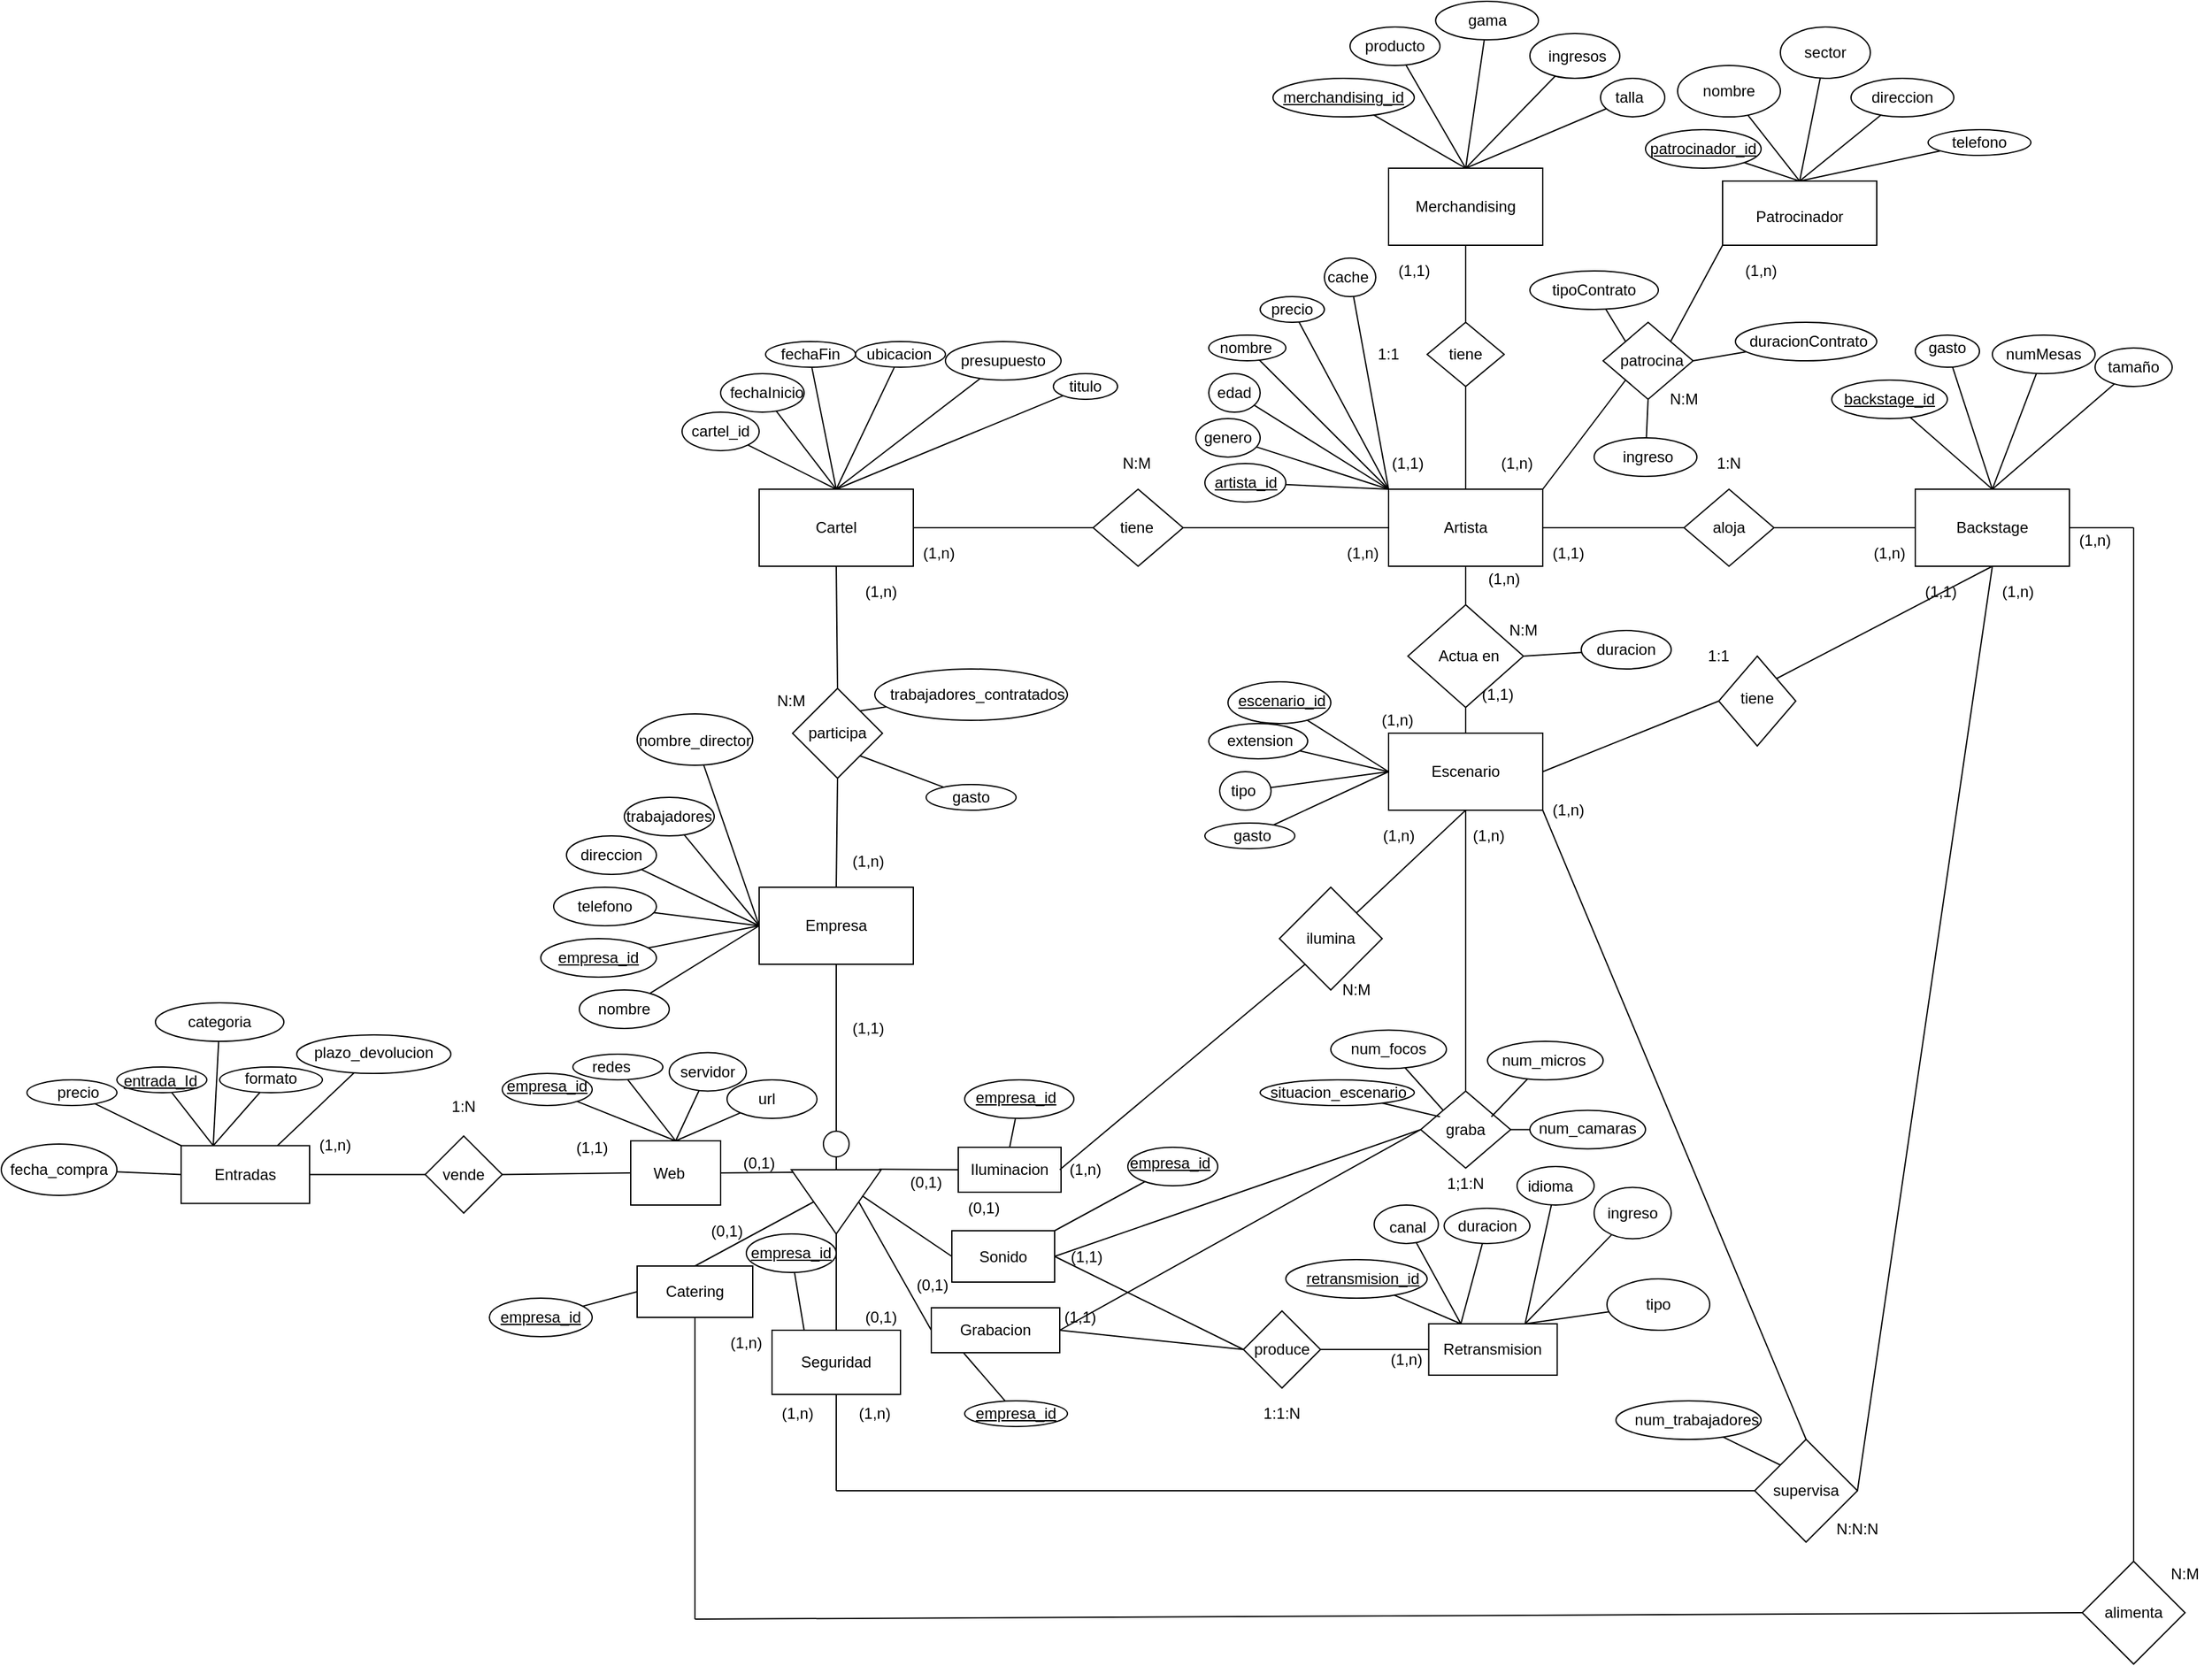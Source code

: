 <mxfile version="14.6.10" type="github">
  <diagram id="OvUMPg9O4elX4yKb9CMG" name="Page-1">
    <mxGraphModel dx="1353" dy="1619" grid="1" gridSize="10" guides="1" tooltips="1" connect="1" arrows="1" fold="1" page="1" pageScale="1" pageWidth="827" pageHeight="1169" math="0" shadow="0">
      <root>
        <mxCell id="0" />
        <mxCell id="1" parent="0" />
        <mxCell id="lt1MG_Y_J4A6Yb-XciJY-29" style="edgeStyle=none;rounded=0;orthogonalLoop=1;jettySize=auto;html=1;exitX=0.5;exitY=0;exitDx=0;exitDy=0;endArrow=none;endFill=0;exitPerimeter=0;" edge="1" parent="1" source="Mxa73cPTpktInXATQY8C-1" target="lt1MG_Y_J4A6Yb-XciJY-37">
          <mxGeometry relative="1" as="geometry">
            <mxPoint x="100" y="40" as="targetPoint" />
          </mxGeometry>
        </mxCell>
        <mxCell id="lt1MG_Y_J4A6Yb-XciJY-30" style="edgeStyle=none;rounded=0;orthogonalLoop=1;jettySize=auto;html=1;exitX=0.5;exitY=0;exitDx=0;exitDy=0;endArrow=none;endFill=0;" edge="1" parent="1" source="Mxa73cPTpktInXATQY8C-1">
          <mxGeometry relative="1" as="geometry">
            <mxPoint x="140" y="30" as="targetPoint" />
          </mxGeometry>
        </mxCell>
        <mxCell id="lt1MG_Y_J4A6Yb-XciJY-31" style="edgeStyle=none;rounded=0;orthogonalLoop=1;jettySize=auto;html=1;exitX=0.5;exitY=0;exitDx=0;exitDy=0;endArrow=none;endFill=0;" edge="1" parent="1" source="Mxa73cPTpktInXATQY8C-1" target="lt1MG_Y_J4A6Yb-XciJY-41">
          <mxGeometry relative="1" as="geometry">
            <mxPoint x="200" y="20" as="targetPoint" />
          </mxGeometry>
        </mxCell>
        <mxCell id="lt1MG_Y_J4A6Yb-XciJY-32" style="edgeStyle=none;rounded=0;orthogonalLoop=1;jettySize=auto;html=1;exitX=0.5;exitY=0;exitDx=0;exitDy=0;endArrow=none;endFill=0;" edge="1" parent="1" source="Mxa73cPTpktInXATQY8C-1" target="lt1MG_Y_J4A6Yb-XciJY-35">
          <mxGeometry relative="1" as="geometry">
            <mxPoint x="60" y="60" as="targetPoint" />
          </mxGeometry>
        </mxCell>
        <mxCell id="lt1MG_Y_J4A6Yb-XciJY-33" style="edgeStyle=none;rounded=0;orthogonalLoop=1;jettySize=auto;html=1;exitX=0.5;exitY=0;exitDx=0;exitDy=0;endArrow=none;endFill=0;" edge="1" parent="1" source="Mxa73cPTpktInXATQY8C-1" target="lt1MG_Y_J4A6Yb-XciJY-43">
          <mxGeometry relative="1" as="geometry">
            <mxPoint x="240" y="60" as="targetPoint" />
          </mxGeometry>
        </mxCell>
        <mxCell id="lt1MG_Y_J4A6Yb-XciJY-34" style="edgeStyle=none;rounded=0;orthogonalLoop=1;jettySize=auto;html=1;exitX=0.5;exitY=0;exitDx=0;exitDy=0;endArrow=none;endFill=0;" edge="1" parent="1" source="Mxa73cPTpktInXATQY8C-1" target="lt1MG_Y_J4A6Yb-XciJY-45">
          <mxGeometry relative="1" as="geometry">
            <mxPoint x="320" y="70" as="targetPoint" />
          </mxGeometry>
        </mxCell>
        <mxCell id="Mxa73cPTpktInXATQY8C-1" value="" style="rounded=0;whiteSpace=wrap;html=1;" parent="1" vertex="1">
          <mxGeometry x="100" y="130" width="120" height="60" as="geometry" />
        </mxCell>
        <mxCell id="Mxa73cPTpktInXATQY8C-2" value="Cartel&lt;br&gt;" style="text;html=1;strokeColor=none;fillColor=none;align=center;verticalAlign=middle;whiteSpace=wrap;rounded=0;" parent="1" vertex="1">
          <mxGeometry x="140" y="150" width="40" height="20" as="geometry" />
        </mxCell>
        <mxCell id="Mxa73cPTpktInXATQY8C-3" value="" style="rhombus;whiteSpace=wrap;html=1;" parent="1" vertex="1">
          <mxGeometry x="360" y="130" width="70" height="60" as="geometry" />
        </mxCell>
        <mxCell id="Mxa73cPTpktInXATQY8C-4" value="tiene&lt;br&gt;" style="text;html=1;strokeColor=none;fillColor=none;align=center;verticalAlign=middle;whiteSpace=wrap;rounded=0;" parent="1" vertex="1">
          <mxGeometry x="374" y="150" width="40" height="20" as="geometry" />
        </mxCell>
        <mxCell id="lt1MG_Y_J4A6Yb-XciJY-48" style="edgeStyle=none;rounded=0;orthogonalLoop=1;jettySize=auto;html=1;exitX=0;exitY=0;exitDx=0;exitDy=0;endArrow=none;endFill=0;" edge="1" parent="1" source="Mxa73cPTpktInXATQY8C-5" target="lt1MG_Y_J4A6Yb-XciJY-61">
          <mxGeometry relative="1" as="geometry">
            <mxPoint x="480" y="30" as="targetPoint" />
          </mxGeometry>
        </mxCell>
        <mxCell id="lt1MG_Y_J4A6Yb-XciJY-50" style="edgeStyle=none;rounded=0;orthogonalLoop=1;jettySize=auto;html=1;exitX=0;exitY=0;exitDx=0;exitDy=0;endArrow=none;endFill=0;" edge="1" parent="1" source="Mxa73cPTpktInXATQY8C-5" target="lt1MG_Y_J4A6Yb-XciJY-57">
          <mxGeometry relative="1" as="geometry">
            <mxPoint x="480" y="100" as="targetPoint" />
          </mxGeometry>
        </mxCell>
        <mxCell id="lt1MG_Y_J4A6Yb-XciJY-51" style="edgeStyle=none;rounded=0;orthogonalLoop=1;jettySize=auto;html=1;exitX=0;exitY=0;exitDx=0;exitDy=0;endArrow=none;endFill=0;" edge="1" parent="1" source="Mxa73cPTpktInXATQY8C-5" target="lt1MG_Y_J4A6Yb-XciJY-55">
          <mxGeometry relative="1" as="geometry">
            <mxPoint x="480" y="130" as="targetPoint" />
          </mxGeometry>
        </mxCell>
        <mxCell id="lt1MG_Y_J4A6Yb-XciJY-52" style="edgeStyle=none;rounded=0;orthogonalLoop=1;jettySize=auto;html=1;exitX=0;exitY=0;exitDx=0;exitDy=0;endArrow=none;endFill=0;" edge="1" parent="1" source="Mxa73cPTpktInXATQY8C-5" target="lt1MG_Y_J4A6Yb-XciJY-63">
          <mxGeometry relative="1" as="geometry">
            <mxPoint x="510" y="-10" as="targetPoint" />
          </mxGeometry>
        </mxCell>
        <mxCell id="lt1MG_Y_J4A6Yb-XciJY-53" style="edgeStyle=none;rounded=0;orthogonalLoop=1;jettySize=auto;html=1;exitX=0;exitY=0;exitDx=0;exitDy=0;endArrow=none;endFill=0;" edge="1" parent="1" source="Mxa73cPTpktInXATQY8C-5" target="lt1MG_Y_J4A6Yb-XciJY-65">
          <mxGeometry relative="1" as="geometry">
            <mxPoint x="540" y="-50" as="targetPoint" />
          </mxGeometry>
        </mxCell>
        <mxCell id="lt1MG_Y_J4A6Yb-XciJY-54" style="edgeStyle=none;rounded=0;orthogonalLoop=1;jettySize=auto;html=1;exitX=0;exitY=0;exitDx=0;exitDy=0;endArrow=none;endFill=0;" edge="1" parent="1" source="Mxa73cPTpktInXATQY8C-5" target="lt1MG_Y_J4A6Yb-XciJY-59">
          <mxGeometry relative="1" as="geometry">
            <mxPoint x="480" y="60" as="targetPoint" />
          </mxGeometry>
        </mxCell>
        <mxCell id="Mxa73cPTpktInXATQY8C-5" value="" style="rounded=0;whiteSpace=wrap;html=1;" parent="1" vertex="1">
          <mxGeometry x="590" y="130" width="120" height="60" as="geometry" />
        </mxCell>
        <mxCell id="Mxa73cPTpktInXATQY8C-6" value="Artista" style="text;html=1;strokeColor=none;fillColor=none;align=center;verticalAlign=middle;whiteSpace=wrap;rounded=0;" parent="1" vertex="1">
          <mxGeometry x="630" y="150" width="40" height="20" as="geometry" />
        </mxCell>
        <mxCell id="lt1MG_Y_J4A6Yb-XciJY-69" style="edgeStyle=none;rounded=0;orthogonalLoop=1;jettySize=auto;html=1;exitX=0.5;exitY=0;exitDx=0;exitDy=0;endArrow=none;endFill=0;" edge="1" parent="1" source="Mxa73cPTpktInXATQY8C-10" target="lt1MG_Y_J4A6Yb-XciJY-73">
          <mxGeometry relative="1" as="geometry">
            <mxPoint x="1000" y="50" as="targetPoint" />
          </mxGeometry>
        </mxCell>
        <mxCell id="lt1MG_Y_J4A6Yb-XciJY-70" style="edgeStyle=none;rounded=0;orthogonalLoop=1;jettySize=auto;html=1;exitX=0.5;exitY=0;exitDx=0;exitDy=0;endArrow=none;endFill=0;" edge="1" parent="1" source="Mxa73cPTpktInXATQY8C-10" target="lt1MG_Y_J4A6Yb-XciJY-75">
          <mxGeometry relative="1" as="geometry">
            <mxPoint x="1040" y="30" as="targetPoint" />
          </mxGeometry>
        </mxCell>
        <mxCell id="lt1MG_Y_J4A6Yb-XciJY-71" style="edgeStyle=none;rounded=0;orthogonalLoop=1;jettySize=auto;html=1;exitX=0.5;exitY=0;exitDx=0;exitDy=0;endArrow=none;endFill=0;" edge="1" parent="1" source="Mxa73cPTpktInXATQY8C-10" target="lt1MG_Y_J4A6Yb-XciJY-77">
          <mxGeometry relative="1" as="geometry">
            <mxPoint x="1090" y="40" as="targetPoint" />
          </mxGeometry>
        </mxCell>
        <mxCell id="lt1MG_Y_J4A6Yb-XciJY-72" style="edgeStyle=none;rounded=0;orthogonalLoop=1;jettySize=auto;html=1;exitX=0.5;exitY=0;exitDx=0;exitDy=0;endArrow=none;endFill=0;" edge="1" parent="1" source="Mxa73cPTpktInXATQY8C-10" target="lt1MG_Y_J4A6Yb-XciJY-79">
          <mxGeometry relative="1" as="geometry">
            <mxPoint x="1140" y="60" as="targetPoint" />
          </mxGeometry>
        </mxCell>
        <mxCell id="Mxa73cPTpktInXATQY8C-10" value="" style="rounded=0;whiteSpace=wrap;html=1;" parent="1" vertex="1">
          <mxGeometry x="1000" y="130" width="120" height="60" as="geometry" />
        </mxCell>
        <mxCell id="Mxa73cPTpktInXATQY8C-11" value="Backstage&lt;br&gt;" style="text;html=1;strokeColor=none;fillColor=none;align=center;verticalAlign=middle;whiteSpace=wrap;rounded=0;" parent="1" vertex="1">
          <mxGeometry x="1040" y="150" width="40" height="20" as="geometry" />
        </mxCell>
        <mxCell id="Mxa73cPTpktInXATQY8C-12" value="" style="rhombus;whiteSpace=wrap;html=1;" parent="1" vertex="1">
          <mxGeometry x="820" y="130" width="70" height="60" as="geometry" />
        </mxCell>
        <mxCell id="Mxa73cPTpktInXATQY8C-13" value="aloja" style="text;html=1;strokeColor=none;fillColor=none;align=center;verticalAlign=middle;whiteSpace=wrap;rounded=0;" parent="1" vertex="1">
          <mxGeometry x="835" y="150" width="40" height="20" as="geometry" />
        </mxCell>
        <mxCell id="lt1MG_Y_J4A6Yb-XciJY-93" style="edgeStyle=none;rounded=0;orthogonalLoop=1;jettySize=auto;html=1;exitX=0;exitY=0.5;exitDx=0;exitDy=0;endArrow=none;endFill=0;" edge="1" parent="1" source="Mxa73cPTpktInXATQY8C-19" target="lt1MG_Y_J4A6Yb-XciJY-106">
          <mxGeometry relative="1" as="geometry">
            <mxPoint x="50" y="400" as="targetPoint" />
          </mxGeometry>
        </mxCell>
        <mxCell id="lt1MG_Y_J4A6Yb-XciJY-94" style="edgeStyle=none;rounded=0;orthogonalLoop=1;jettySize=auto;html=1;exitX=0;exitY=0.5;exitDx=0;exitDy=0;endArrow=none;endFill=0;" edge="1" parent="1" source="Mxa73cPTpktInXATQY8C-19" target="lt1MG_Y_J4A6Yb-XciJY-104">
          <mxGeometry relative="1" as="geometry">
            <mxPoint x="20" y="410" as="targetPoint" />
          </mxGeometry>
        </mxCell>
        <mxCell id="lt1MG_Y_J4A6Yb-XciJY-95" style="edgeStyle=none;rounded=0;orthogonalLoop=1;jettySize=auto;html=1;exitX=0;exitY=0.5;exitDx=0;exitDy=0;endArrow=none;endFill=0;" edge="1" parent="1" source="Mxa73cPTpktInXATQY8C-19" target="lt1MG_Y_J4A6Yb-XciJY-102">
          <mxGeometry relative="1" as="geometry">
            <mxPoint y="440" as="targetPoint" />
          </mxGeometry>
        </mxCell>
        <mxCell id="lt1MG_Y_J4A6Yb-XciJY-96" style="edgeStyle=none;rounded=0;orthogonalLoop=1;jettySize=auto;html=1;exitX=0;exitY=0.5;exitDx=0;exitDy=0;endArrow=none;endFill=0;" edge="1" parent="1" source="Mxa73cPTpktInXATQY8C-19" target="lt1MG_Y_J4A6Yb-XciJY-100">
          <mxGeometry relative="1" as="geometry">
            <mxPoint y="490" as="targetPoint" />
          </mxGeometry>
        </mxCell>
        <mxCell id="lt1MG_Y_J4A6Yb-XciJY-99" style="edgeStyle=none;rounded=0;orthogonalLoop=1;jettySize=auto;html=1;exitX=0;exitY=0.5;exitDx=0;exitDy=0;endArrow=none;endFill=0;" edge="1" parent="1" source="Mxa73cPTpktInXATQY8C-19" target="lt1MG_Y_J4A6Yb-XciJY-108">
          <mxGeometry relative="1" as="geometry">
            <mxPoint x="90" y="380" as="targetPoint" />
          </mxGeometry>
        </mxCell>
        <mxCell id="lt1MG_Y_J4A6Yb-XciJY-119" style="edgeStyle=none;rounded=0;orthogonalLoop=1;jettySize=auto;html=1;exitX=0;exitY=0.5;exitDx=0;exitDy=0;endArrow=none;endFill=0;" edge="1" parent="1" source="Mxa73cPTpktInXATQY8C-19" target="lt1MG_Y_J4A6Yb-XciJY-120">
          <mxGeometry relative="1" as="geometry">
            <mxPoint x="10" y="540" as="targetPoint" />
          </mxGeometry>
        </mxCell>
        <mxCell id="Mxa73cPTpktInXATQY8C-19" value="" style="rounded=0;whiteSpace=wrap;html=1;" parent="1" vertex="1">
          <mxGeometry x="100" y="440" width="120" height="60" as="geometry" />
        </mxCell>
        <mxCell id="Mxa73cPTpktInXATQY8C-20" value="Empresa" style="text;html=1;strokeColor=none;fillColor=none;align=center;verticalAlign=middle;whiteSpace=wrap;rounded=0;" parent="1" vertex="1">
          <mxGeometry x="140" y="460" width="40" height="20" as="geometry" />
        </mxCell>
        <mxCell id="Mxa73cPTpktInXATQY8C-23" value="" style="triangle;whiteSpace=wrap;html=1;direction=south;" parent="1" vertex="1">
          <mxGeometry x="125" y="660" width="70" height="50" as="geometry" />
        </mxCell>
        <mxCell id="Mxa73cPTpktInXATQY8C-24" value="" style="ellipse;whiteSpace=wrap;html=1;aspect=fixed;" parent="1" vertex="1">
          <mxGeometry x="150" y="630" width="20" height="20" as="geometry" />
        </mxCell>
        <mxCell id="lt1MG_Y_J4A6Yb-XciJY-124" style="edgeStyle=none;rounded=0;orthogonalLoop=1;jettySize=auto;html=1;exitX=0.5;exitY=0;exitDx=0;exitDy=0;endArrow=none;endFill=0;" edge="1" parent="1" source="Mxa73cPTpktInXATQY8C-27" target="lt1MG_Y_J4A6Yb-XciJY-131">
          <mxGeometry relative="1" as="geometry">
            <mxPoint x="10" y="600" as="targetPoint" />
          </mxGeometry>
        </mxCell>
        <mxCell id="lt1MG_Y_J4A6Yb-XciJY-125" style="edgeStyle=none;rounded=0;orthogonalLoop=1;jettySize=auto;html=1;exitX=0.5;exitY=0;exitDx=0;exitDy=0;endArrow=none;endFill=0;" edge="1" parent="1" source="Mxa73cPTpktInXATQY8C-27" target="lt1MG_Y_J4A6Yb-XciJY-133">
          <mxGeometry relative="1" as="geometry">
            <mxPoint x="50" y="600" as="targetPoint" />
          </mxGeometry>
        </mxCell>
        <mxCell id="lt1MG_Y_J4A6Yb-XciJY-126" style="edgeStyle=none;rounded=0;orthogonalLoop=1;jettySize=auto;html=1;exitX=0.5;exitY=0;exitDx=0;exitDy=0;endArrow=none;endFill=0;" edge="1" parent="1" source="Mxa73cPTpktInXATQY8C-27" target="lt1MG_Y_J4A6Yb-XciJY-135">
          <mxGeometry relative="1" as="geometry">
            <mxPoint x="70" y="620" as="targetPoint" />
          </mxGeometry>
        </mxCell>
        <mxCell id="lt1MG_Y_J4A6Yb-XciJY-127" style="edgeStyle=none;rounded=0;orthogonalLoop=1;jettySize=auto;html=1;exitX=0.5;exitY=0;exitDx=0;exitDy=0;endArrow=none;endFill=0;" edge="1" parent="1" source="Mxa73cPTpktInXATQY8C-27" target="lt1MG_Y_J4A6Yb-XciJY-128">
          <mxGeometry relative="1" as="geometry">
            <mxPoint x="-20" y="620" as="targetPoint" />
          </mxGeometry>
        </mxCell>
        <mxCell id="Mxa73cPTpktInXATQY8C-27" value="" style="rounded=0;whiteSpace=wrap;html=1;" parent="1" vertex="1">
          <mxGeometry y="637.5" width="70" height="50" as="geometry" />
        </mxCell>
        <mxCell id="Mxa73cPTpktInXATQY8C-28" value="Web" style="text;html=1;strokeColor=none;fillColor=none;align=center;verticalAlign=middle;whiteSpace=wrap;rounded=0;" parent="1" vertex="1">
          <mxGeometry x="10" y="652.5" width="40" height="20" as="geometry" />
        </mxCell>
        <mxCell id="lt1MG_Y_J4A6Yb-XciJY-140" style="edgeStyle=none;rounded=0;orthogonalLoop=1;jettySize=auto;html=1;exitX=0.25;exitY=0;exitDx=0;exitDy=0;endArrow=none;endFill=0;" edge="1" parent="1" source="Mxa73cPTpktInXATQY8C-33" target="lt1MG_Y_J4A6Yb-XciJY-141">
          <mxGeometry relative="1" as="geometry">
            <mxPoint x="130" y="750" as="targetPoint" />
          </mxGeometry>
        </mxCell>
        <mxCell id="Mxa73cPTpktInXATQY8C-33" value="" style="rounded=0;whiteSpace=wrap;html=1;" parent="1" vertex="1">
          <mxGeometry x="110" y="785" width="100" height="50" as="geometry" />
        </mxCell>
        <mxCell id="Mxa73cPTpktInXATQY8C-34" value="Seguridad" style="text;html=1;strokeColor=none;fillColor=none;align=center;verticalAlign=middle;whiteSpace=wrap;rounded=0;" parent="1" vertex="1">
          <mxGeometry x="140" y="800" width="40" height="20" as="geometry" />
        </mxCell>
        <mxCell id="lt1MG_Y_J4A6Yb-XciJY-137" style="edgeStyle=none;rounded=0;orthogonalLoop=1;jettySize=auto;html=1;exitX=0;exitY=0.5;exitDx=0;exitDy=0;endArrow=none;endFill=0;" edge="1" parent="1" source="Mxa73cPTpktInXATQY8C-36" target="lt1MG_Y_J4A6Yb-XciJY-138">
          <mxGeometry relative="1" as="geometry">
            <mxPoint x="-50" y="760" as="targetPoint" />
          </mxGeometry>
        </mxCell>
        <mxCell id="Mxa73cPTpktInXATQY8C-36" value="" style="rounded=0;whiteSpace=wrap;html=1;" parent="1" vertex="1">
          <mxGeometry x="5" y="735" width="90" height="40" as="geometry" />
        </mxCell>
        <mxCell id="Mxa73cPTpktInXATQY8C-37" value="Catering" style="text;html=1;strokeColor=none;fillColor=none;align=center;verticalAlign=middle;whiteSpace=wrap;rounded=0;" parent="1" vertex="1">
          <mxGeometry x="30" y="745" width="40" height="20" as="geometry" />
        </mxCell>
        <mxCell id="lt1MG_Y_J4A6Yb-XciJY-146" style="edgeStyle=none;rounded=0;orthogonalLoop=1;jettySize=auto;html=1;exitX=1;exitY=0;exitDx=0;exitDy=0;endArrow=none;endFill=0;" edge="1" parent="1" source="Mxa73cPTpktInXATQY8C-39" target="lt1MG_Y_J4A6Yb-XciJY-147">
          <mxGeometry relative="1" as="geometry">
            <mxPoint x="410" y="660" as="targetPoint" />
          </mxGeometry>
        </mxCell>
        <mxCell id="Mxa73cPTpktInXATQY8C-39" value="" style="rounded=0;whiteSpace=wrap;html=1;" parent="1" vertex="1">
          <mxGeometry x="250" y="707.5" width="80" height="40" as="geometry" />
        </mxCell>
        <mxCell id="Mxa73cPTpktInXATQY8C-40" value="Sonido" style="text;html=1;strokeColor=none;fillColor=none;align=center;verticalAlign=middle;whiteSpace=wrap;rounded=0;" parent="1" vertex="1">
          <mxGeometry x="270" y="717.5" width="40" height="20" as="geometry" />
        </mxCell>
        <mxCell id="lt1MG_Y_J4A6Yb-XciJY-149" style="edgeStyle=none;rounded=0;orthogonalLoop=1;jettySize=auto;html=1;exitX=0.5;exitY=0;exitDx=0;exitDy=0;endArrow=none;endFill=0;" edge="1" parent="1" source="Mxa73cPTpktInXATQY8C-42" target="lt1MG_Y_J4A6Yb-XciJY-150">
          <mxGeometry relative="1" as="geometry">
            <mxPoint x="300" y="600" as="targetPoint" />
          </mxGeometry>
        </mxCell>
        <mxCell id="Mxa73cPTpktInXATQY8C-42" value="" style="rounded=0;whiteSpace=wrap;html=1;" parent="1" vertex="1">
          <mxGeometry x="255" y="642.5" width="80" height="35" as="geometry" />
        </mxCell>
        <mxCell id="Mxa73cPTpktInXATQY8C-43" value="Iluminacion" style="text;html=1;strokeColor=none;fillColor=none;align=center;verticalAlign=middle;whiteSpace=wrap;rounded=0;" parent="1" vertex="1">
          <mxGeometry x="275" y="650" width="40" height="20" as="geometry" />
        </mxCell>
        <mxCell id="lt1MG_Y_J4A6Yb-XciJY-143" style="edgeStyle=none;rounded=0;orthogonalLoop=1;jettySize=auto;html=1;exitX=0.25;exitY=1;exitDx=0;exitDy=0;endArrow=none;endFill=0;" edge="1" parent="1" source="Mxa73cPTpktInXATQY8C-45" target="lt1MG_Y_J4A6Yb-XciJY-144">
          <mxGeometry relative="1" as="geometry">
            <mxPoint x="300" y="850" as="targetPoint" />
          </mxGeometry>
        </mxCell>
        <mxCell id="Mxa73cPTpktInXATQY8C-45" value="" style="rounded=0;whiteSpace=wrap;html=1;" parent="1" vertex="1">
          <mxGeometry x="234" y="767.5" width="100" height="35" as="geometry" />
        </mxCell>
        <mxCell id="Mxa73cPTpktInXATQY8C-46" value="Grabacion" style="text;html=1;strokeColor=none;fillColor=none;align=center;verticalAlign=middle;whiteSpace=wrap;rounded=0;" parent="1" vertex="1">
          <mxGeometry x="264" y="775" width="40" height="20" as="geometry" />
        </mxCell>
        <mxCell id="lt1MG_Y_J4A6Yb-XciJY-186" style="edgeStyle=none;rounded=0;orthogonalLoop=1;jettySize=auto;html=1;exitX=0.5;exitY=0;exitDx=0;exitDy=0;endArrow=none;endFill=0;" edge="1" parent="1" source="Mxa73cPTpktInXATQY8C-48" target="lt1MG_Y_J4A6Yb-XciJY-191">
          <mxGeometry relative="1" as="geometry">
            <mxPoint x="570" y="-190" as="targetPoint" />
          </mxGeometry>
        </mxCell>
        <mxCell id="lt1MG_Y_J4A6Yb-XciJY-187" style="edgeStyle=none;rounded=0;orthogonalLoop=1;jettySize=auto;html=1;exitX=0.5;exitY=0;exitDx=0;exitDy=0;endArrow=none;endFill=0;" edge="1" parent="1" source="Mxa73cPTpktInXATQY8C-48" target="lt1MG_Y_J4A6Yb-XciJY-194">
          <mxGeometry relative="1" as="geometry">
            <mxPoint x="610" y="-210" as="targetPoint" />
          </mxGeometry>
        </mxCell>
        <mxCell id="lt1MG_Y_J4A6Yb-XciJY-188" style="edgeStyle=none;rounded=0;orthogonalLoop=1;jettySize=auto;html=1;exitX=0.5;exitY=0;exitDx=0;exitDy=0;endArrow=none;endFill=0;" edge="1" parent="1" source="Mxa73cPTpktInXATQY8C-48" target="lt1MG_Y_J4A6Yb-XciJY-196">
          <mxGeometry relative="1" as="geometry">
            <mxPoint x="650" y="-210" as="targetPoint" />
          </mxGeometry>
        </mxCell>
        <mxCell id="lt1MG_Y_J4A6Yb-XciJY-189" style="edgeStyle=none;rounded=0;orthogonalLoop=1;jettySize=auto;html=1;exitX=0.5;exitY=0;exitDx=0;exitDy=0;endArrow=none;endFill=0;" edge="1" parent="1" source="Mxa73cPTpktInXATQY8C-48" target="lt1MG_Y_J4A6Yb-XciJY-198">
          <mxGeometry relative="1" as="geometry">
            <mxPoint x="700" y="-200" as="targetPoint" />
          </mxGeometry>
        </mxCell>
        <mxCell id="lt1MG_Y_J4A6Yb-XciJY-190" style="edgeStyle=none;rounded=0;orthogonalLoop=1;jettySize=auto;html=1;exitX=0.5;exitY=0;exitDx=0;exitDy=0;endArrow=none;endFill=0;" edge="1" parent="1" source="Mxa73cPTpktInXATQY8C-48" target="lt1MG_Y_J4A6Yb-XciJY-200">
          <mxGeometry relative="1" as="geometry">
            <mxPoint x="750" y="-160" as="targetPoint" />
          </mxGeometry>
        </mxCell>
        <mxCell id="Mxa73cPTpktInXATQY8C-48" value="" style="rounded=0;whiteSpace=wrap;html=1;" parent="1" vertex="1">
          <mxGeometry x="590" y="-120" width="120" height="60" as="geometry" />
        </mxCell>
        <mxCell id="Mxa73cPTpktInXATQY8C-49" value="Merchandising" style="text;html=1;strokeColor=none;fillColor=none;align=center;verticalAlign=middle;whiteSpace=wrap;rounded=0;" parent="1" vertex="1">
          <mxGeometry x="630" y="-100" width="40" height="20" as="geometry" />
        </mxCell>
        <mxCell id="Mxa73cPTpktInXATQY8C-50" value="" style="rhombus;whiteSpace=wrap;html=1;" parent="1" vertex="1">
          <mxGeometry x="620" width="60" height="50" as="geometry" />
        </mxCell>
        <mxCell id="Mxa73cPTpktInXATQY8C-51" value="tiene" style="text;html=1;strokeColor=none;fillColor=none;align=center;verticalAlign=middle;whiteSpace=wrap;rounded=0;" parent="1" vertex="1">
          <mxGeometry x="630" y="15" width="40" height="20" as="geometry" />
        </mxCell>
        <mxCell id="lt1MG_Y_J4A6Yb-XciJY-203" style="edgeStyle=none;rounded=0;orthogonalLoop=1;jettySize=auto;html=1;exitX=0.5;exitY=0;exitDx=0;exitDy=0;endArrow=none;endFill=0;" edge="1" parent="1" source="Mxa73cPTpktInXATQY8C-52" target="lt1MG_Y_J4A6Yb-XciJY-208">
          <mxGeometry relative="1" as="geometry">
            <mxPoint x="840" y="-160" as="targetPoint" />
          </mxGeometry>
        </mxCell>
        <mxCell id="lt1MG_Y_J4A6Yb-XciJY-204" style="edgeStyle=none;rounded=0;orthogonalLoop=1;jettySize=auto;html=1;exitX=0.5;exitY=0;exitDx=0;exitDy=0;endArrow=none;endFill=0;" edge="1" parent="1" source="Mxa73cPTpktInXATQY8C-52" target="lt1MG_Y_J4A6Yb-XciJY-210">
          <mxGeometry relative="1" as="geometry">
            <mxPoint x="890" y="-180" as="targetPoint" />
          </mxGeometry>
        </mxCell>
        <mxCell id="lt1MG_Y_J4A6Yb-XciJY-205" style="edgeStyle=none;rounded=0;orthogonalLoop=1;jettySize=auto;html=1;exitX=0.5;exitY=0;exitDx=0;exitDy=0;endArrow=none;endFill=0;" edge="1" parent="1" source="Mxa73cPTpktInXATQY8C-52" target="lt1MG_Y_J4A6Yb-XciJY-212">
          <mxGeometry relative="1" as="geometry">
            <mxPoint x="930" y="-180" as="targetPoint" />
          </mxGeometry>
        </mxCell>
        <mxCell id="lt1MG_Y_J4A6Yb-XciJY-206" style="edgeStyle=none;rounded=0;orthogonalLoop=1;jettySize=auto;html=1;exitX=0.5;exitY=0;exitDx=0;exitDy=0;endArrow=none;endFill=0;" edge="1" parent="1" source="Mxa73cPTpktInXATQY8C-52" target="lt1MG_Y_J4A6Yb-XciJY-214">
          <mxGeometry relative="1" as="geometry">
            <mxPoint x="980" y="-180" as="targetPoint" />
          </mxGeometry>
        </mxCell>
        <mxCell id="lt1MG_Y_J4A6Yb-XciJY-207" style="edgeStyle=none;rounded=0;orthogonalLoop=1;jettySize=auto;html=1;exitX=0.5;exitY=0;exitDx=0;exitDy=0;endArrow=none;endFill=0;" edge="1" parent="1" source="Mxa73cPTpktInXATQY8C-52" target="lt1MG_Y_J4A6Yb-XciJY-216">
          <mxGeometry relative="1" as="geometry">
            <mxPoint x="1020" y="-140" as="targetPoint" />
          </mxGeometry>
        </mxCell>
        <mxCell id="Mxa73cPTpktInXATQY8C-52" value="" style="rounded=0;whiteSpace=wrap;html=1;" parent="1" vertex="1">
          <mxGeometry x="850" y="-110" width="120" height="50" as="geometry" />
        </mxCell>
        <mxCell id="Mxa73cPTpktInXATQY8C-53" value="Patrocinador" style="text;html=1;strokeColor=none;fillColor=none;align=center;verticalAlign=middle;whiteSpace=wrap;rounded=0;" parent="1" vertex="1">
          <mxGeometry x="890" y="-92.5" width="40" height="20" as="geometry" />
        </mxCell>
        <mxCell id="lt1MG_Y_J4A6Yb-XciJY-222" style="edgeStyle=none;rounded=0;orthogonalLoop=1;jettySize=auto;html=1;exitX=0;exitY=0;exitDx=0;exitDy=0;endArrow=none;endFill=0;" edge="1" parent="1" source="Mxa73cPTpktInXATQY8C-55" target="lt1MG_Y_J4A6Yb-XciJY-223">
          <mxGeometry relative="1" as="geometry">
            <mxPoint x="740" y="-20" as="targetPoint" />
          </mxGeometry>
        </mxCell>
        <mxCell id="lt1MG_Y_J4A6Yb-XciJY-225" style="edgeStyle=none;rounded=0;orthogonalLoop=1;jettySize=auto;html=1;exitX=1;exitY=0.5;exitDx=0;exitDy=0;endArrow=none;endFill=0;" edge="1" parent="1" source="Mxa73cPTpktInXATQY8C-55" target="lt1MG_Y_J4A6Yb-XciJY-226">
          <mxGeometry relative="1" as="geometry">
            <mxPoint x="880" y="10" as="targetPoint" />
          </mxGeometry>
        </mxCell>
        <mxCell id="lt1MG_Y_J4A6Yb-XciJY-228" style="edgeStyle=none;rounded=0;orthogonalLoop=1;jettySize=auto;html=1;exitX=0.5;exitY=1;exitDx=0;exitDy=0;endArrow=none;endFill=0;" edge="1" parent="1" source="Mxa73cPTpktInXATQY8C-55" target="lt1MG_Y_J4A6Yb-XciJY-229">
          <mxGeometry relative="1" as="geometry">
            <mxPoint x="792" y="110" as="targetPoint" />
          </mxGeometry>
        </mxCell>
        <mxCell id="Mxa73cPTpktInXATQY8C-55" value="" style="rhombus;whiteSpace=wrap;html=1;" parent="1" vertex="1">
          <mxGeometry x="757" width="70" height="60" as="geometry" />
        </mxCell>
        <mxCell id="Mxa73cPTpktInXATQY8C-56" value="patrocina" style="text;html=1;strokeColor=none;fillColor=none;align=center;verticalAlign=middle;whiteSpace=wrap;rounded=0;" parent="1" vertex="1">
          <mxGeometry x="775" y="20" width="40" height="20" as="geometry" />
        </mxCell>
        <mxCell id="lt1MG_Y_J4A6Yb-XciJY-81" style="edgeStyle=none;rounded=0;orthogonalLoop=1;jettySize=auto;html=1;exitX=0;exitY=0.5;exitDx=0;exitDy=0;endArrow=none;endFill=0;" edge="1" parent="1" source="Mxa73cPTpktInXATQY8C-61" target="lt1MG_Y_J4A6Yb-XciJY-85">
          <mxGeometry relative="1" as="geometry">
            <mxPoint x="510" y="300" as="targetPoint" />
          </mxGeometry>
        </mxCell>
        <mxCell id="lt1MG_Y_J4A6Yb-XciJY-82" style="edgeStyle=none;rounded=0;orthogonalLoop=1;jettySize=auto;html=1;exitX=0;exitY=0.5;exitDx=0;exitDy=0;endArrow=none;endFill=0;" edge="1" parent="1" source="Mxa73cPTpktInXATQY8C-61" target="lt1MG_Y_J4A6Yb-XciJY-87">
          <mxGeometry relative="1" as="geometry">
            <mxPoint x="510" y="350" as="targetPoint" />
          </mxGeometry>
        </mxCell>
        <mxCell id="lt1MG_Y_J4A6Yb-XciJY-83" style="edgeStyle=none;rounded=0;orthogonalLoop=1;jettySize=auto;html=1;exitX=0;exitY=0.5;exitDx=0;exitDy=0;endArrow=none;endFill=0;" edge="1" parent="1" source="Mxa73cPTpktInXATQY8C-61" target="lt1MG_Y_J4A6Yb-XciJY-89">
          <mxGeometry relative="1" as="geometry">
            <mxPoint x="460" y="360" as="targetPoint" />
          </mxGeometry>
        </mxCell>
        <mxCell id="lt1MG_Y_J4A6Yb-XciJY-84" style="edgeStyle=none;rounded=0;orthogonalLoop=1;jettySize=auto;html=1;exitX=0;exitY=0.5;exitDx=0;exitDy=0;endArrow=none;endFill=0;" edge="1" parent="1" source="Mxa73cPTpktInXATQY8C-61" target="lt1MG_Y_J4A6Yb-XciJY-91">
          <mxGeometry relative="1" as="geometry">
            <mxPoint x="500" y="400" as="targetPoint" />
          </mxGeometry>
        </mxCell>
        <mxCell id="Mxa73cPTpktInXATQY8C-61" value="" style="rounded=0;whiteSpace=wrap;html=1;" parent="1" vertex="1">
          <mxGeometry x="590" y="320" width="120" height="60" as="geometry" />
        </mxCell>
        <mxCell id="Mxa73cPTpktInXATQY8C-62" value="Escenario" style="text;html=1;strokeColor=none;fillColor=none;align=center;verticalAlign=middle;whiteSpace=wrap;rounded=0;" parent="1" vertex="1">
          <mxGeometry x="630" y="340" width="40" height="20" as="geometry" />
        </mxCell>
        <mxCell id="lt1MG_Y_J4A6Yb-XciJY-219" style="edgeStyle=none;rounded=0;orthogonalLoop=1;jettySize=auto;html=1;exitX=1;exitY=0.5;exitDx=0;exitDy=0;endArrow=none;endFill=0;" edge="1" parent="1" source="Mxa73cPTpktInXATQY8C-63" target="lt1MG_Y_J4A6Yb-XciJY-220">
          <mxGeometry relative="1" as="geometry">
            <mxPoint x="740" y="260" as="targetPoint" />
          </mxGeometry>
        </mxCell>
        <mxCell id="Mxa73cPTpktInXATQY8C-63" value="" style="rhombus;whiteSpace=wrap;html=1;" parent="1" vertex="1">
          <mxGeometry x="605" y="220" width="90" height="80" as="geometry" />
        </mxCell>
        <mxCell id="Mxa73cPTpktInXATQY8C-64" value="" style="rhombus;whiteSpace=wrap;html=1;" parent="1" vertex="1">
          <mxGeometry x="847" y="260" width="60" height="70" as="geometry" />
        </mxCell>
        <mxCell id="Mxa73cPTpktInXATQY8C-65" value="Actua en" style="text;html=1;strokeColor=none;fillColor=none;align=center;verticalAlign=middle;whiteSpace=wrap;rounded=0;" parent="1" vertex="1">
          <mxGeometry x="625" y="247.5" width="55" height="25" as="geometry" />
        </mxCell>
        <mxCell id="Mxa73cPTpktInXATQY8C-66" value="tiene" style="text;html=1;strokeColor=none;fillColor=none;align=center;verticalAlign=middle;whiteSpace=wrap;rounded=0;" parent="1" vertex="1">
          <mxGeometry x="857" y="285" width="40" height="15" as="geometry" />
        </mxCell>
        <mxCell id="lt1MG_Y_J4A6Yb-XciJY-166" style="edgeStyle=none;rounded=0;orthogonalLoop=1;jettySize=auto;html=1;exitX=0.25;exitY=0;exitDx=0;exitDy=0;endArrow=none;endFill=0;" edge="1" parent="1" source="Mxa73cPTpktInXATQY8C-71" target="lt1MG_Y_J4A6Yb-XciJY-172">
          <mxGeometry relative="1" as="geometry">
            <mxPoint x="600" y="740" as="targetPoint" />
          </mxGeometry>
        </mxCell>
        <mxCell id="lt1MG_Y_J4A6Yb-XciJY-167" style="edgeStyle=none;rounded=0;orthogonalLoop=1;jettySize=auto;html=1;exitX=0.25;exitY=0;exitDx=0;exitDy=0;endArrow=none;endFill=0;" edge="1" parent="1" source="Mxa73cPTpktInXATQY8C-71" target="lt1MG_Y_J4A6Yb-XciJY-176">
          <mxGeometry relative="1" as="geometry">
            <mxPoint x="630" y="730" as="targetPoint" />
          </mxGeometry>
        </mxCell>
        <mxCell id="lt1MG_Y_J4A6Yb-XciJY-168" style="edgeStyle=none;rounded=0;orthogonalLoop=1;jettySize=auto;html=1;exitX=0.25;exitY=0;exitDx=0;exitDy=0;endArrow=none;endFill=0;" edge="1" parent="1" source="Mxa73cPTpktInXATQY8C-71" target="lt1MG_Y_J4A6Yb-XciJY-178">
          <mxGeometry relative="1" as="geometry">
            <mxPoint x="646" y="710" as="targetPoint" />
          </mxGeometry>
        </mxCell>
        <mxCell id="lt1MG_Y_J4A6Yb-XciJY-169" style="edgeStyle=none;rounded=0;orthogonalLoop=1;jettySize=auto;html=1;exitX=0.75;exitY=0;exitDx=0;exitDy=0;endArrow=none;endFill=0;" edge="1" parent="1" source="Mxa73cPTpktInXATQY8C-71" target="lt1MG_Y_J4A6Yb-XciJY-180">
          <mxGeometry relative="1" as="geometry">
            <mxPoint x="696" y="730" as="targetPoint" />
          </mxGeometry>
        </mxCell>
        <mxCell id="lt1MG_Y_J4A6Yb-XciJY-170" style="edgeStyle=none;rounded=0;orthogonalLoop=1;jettySize=auto;html=1;exitX=0.75;exitY=0;exitDx=0;exitDy=0;endArrow=none;endFill=0;" edge="1" parent="1" source="Mxa73cPTpktInXATQY8C-71" target="lt1MG_Y_J4A6Yb-XciJY-182">
          <mxGeometry relative="1" as="geometry">
            <mxPoint x="790" y="700" as="targetPoint" />
          </mxGeometry>
        </mxCell>
        <mxCell id="lt1MG_Y_J4A6Yb-XciJY-171" style="edgeStyle=none;rounded=0;orthogonalLoop=1;jettySize=auto;html=1;exitX=0.75;exitY=0;exitDx=0;exitDy=0;endArrow=none;endFill=0;" edge="1" parent="1" source="Mxa73cPTpktInXATQY8C-71" target="lt1MG_Y_J4A6Yb-XciJY-184">
          <mxGeometry relative="1" as="geometry">
            <mxPoint x="820" y="750" as="targetPoint" />
          </mxGeometry>
        </mxCell>
        <mxCell id="Mxa73cPTpktInXATQY8C-71" value="" style="rounded=0;whiteSpace=wrap;html=1;" parent="1" vertex="1">
          <mxGeometry x="621.25" y="780" width="100" height="40" as="geometry" />
        </mxCell>
        <mxCell id="Mxa73cPTpktInXATQY8C-72" value="Retransmision" style="text;html=1;strokeColor=none;fillColor=none;align=center;verticalAlign=middle;whiteSpace=wrap;rounded=0;" parent="1" vertex="1">
          <mxGeometry x="651.25" y="790" width="40" height="20" as="geometry" />
        </mxCell>
        <mxCell id="Mxa73cPTpktInXATQY8C-80" value="" style="rhombus;whiteSpace=wrap;html=1;" parent="1" vertex="1">
          <mxGeometry x="477" y="770" width="60" height="60" as="geometry" />
        </mxCell>
        <mxCell id="Mxa73cPTpktInXATQY8C-81" value="produce" style="text;html=1;strokeColor=none;fillColor=none;align=center;verticalAlign=middle;whiteSpace=wrap;rounded=0;" parent="1" vertex="1">
          <mxGeometry x="487" y="790" width="40" height="20" as="geometry" />
        </mxCell>
        <mxCell id="lt1MG_Y_J4A6Yb-XciJY-10" style="edgeStyle=none;rounded=0;orthogonalLoop=1;jettySize=auto;html=1;exitX=0.25;exitY=0;exitDx=0;exitDy=0;endArrow=none;endFill=0;" edge="1" parent="1" source="Mxa73cPTpktInXATQY8C-84" target="lt1MG_Y_J4A6Yb-XciJY-11">
          <mxGeometry relative="1" as="geometry">
            <mxPoint x="-360" y="590" as="targetPoint" />
          </mxGeometry>
        </mxCell>
        <mxCell id="lt1MG_Y_J4A6Yb-XciJY-13" style="edgeStyle=none;rounded=0;orthogonalLoop=1;jettySize=auto;html=1;exitX=0.25;exitY=0;exitDx=0;exitDy=0;endArrow=none;endFill=0;" edge="1" parent="1" source="Mxa73cPTpktInXATQY8C-84" target="lt1MG_Y_J4A6Yb-XciJY-14">
          <mxGeometry relative="1" as="geometry">
            <mxPoint x="-290" y="580" as="targetPoint" />
          </mxGeometry>
        </mxCell>
        <mxCell id="lt1MG_Y_J4A6Yb-XciJY-16" style="edgeStyle=none;rounded=0;orthogonalLoop=1;jettySize=auto;html=1;exitX=0.25;exitY=0;exitDx=0;exitDy=0;endArrow=none;endFill=0;" edge="1" parent="1" source="Mxa73cPTpktInXATQY8C-84" target="lt1MG_Y_J4A6Yb-XciJY-17">
          <mxGeometry relative="1" as="geometry">
            <mxPoint x="-320" y="540" as="targetPoint" />
          </mxGeometry>
        </mxCell>
        <mxCell id="lt1MG_Y_J4A6Yb-XciJY-19" style="edgeStyle=none;rounded=0;orthogonalLoop=1;jettySize=auto;html=1;exitX=0;exitY=0;exitDx=0;exitDy=0;endArrow=none;endFill=0;" edge="1" parent="1" source="Mxa73cPTpktInXATQY8C-84" target="lt1MG_Y_J4A6Yb-XciJY-20">
          <mxGeometry relative="1" as="geometry">
            <mxPoint x="-430" y="600" as="targetPoint" />
          </mxGeometry>
        </mxCell>
        <mxCell id="lt1MG_Y_J4A6Yb-XciJY-22" style="edgeStyle=none;rounded=0;orthogonalLoop=1;jettySize=auto;html=1;exitX=0.75;exitY=0;exitDx=0;exitDy=0;endArrow=none;endFill=0;" edge="1" parent="1" source="Mxa73cPTpktInXATQY8C-84" target="lt1MG_Y_J4A6Yb-XciJY-23">
          <mxGeometry relative="1" as="geometry">
            <mxPoint x="-210" y="570" as="targetPoint" />
          </mxGeometry>
        </mxCell>
        <mxCell id="lt1MG_Y_J4A6Yb-XciJY-26" style="edgeStyle=none;rounded=0;orthogonalLoop=1;jettySize=auto;html=1;exitX=0;exitY=0.5;exitDx=0;exitDy=0;endArrow=none;endFill=0;" edge="1" parent="1" source="Mxa73cPTpktInXATQY8C-84" target="lt1MG_Y_J4A6Yb-XciJY-27">
          <mxGeometry relative="1" as="geometry">
            <mxPoint x="-460" y="640" as="targetPoint" />
          </mxGeometry>
        </mxCell>
        <mxCell id="Mxa73cPTpktInXATQY8C-84" value="" style="rounded=0;whiteSpace=wrap;html=1;" parent="1" vertex="1">
          <mxGeometry x="-350" y="641.25" width="100" height="45" as="geometry" />
        </mxCell>
        <mxCell id="Mxa73cPTpktInXATQY8C-85" value="Entradas" style="text;html=1;strokeColor=none;fillColor=none;align=center;verticalAlign=middle;whiteSpace=wrap;rounded=0;" parent="1" vertex="1">
          <mxGeometry x="-320" y="653.75" width="40" height="20" as="geometry" />
        </mxCell>
        <mxCell id="Mxa73cPTpktInXATQY8C-87" value="" style="rhombus;whiteSpace=wrap;html=1;" parent="1" vertex="1">
          <mxGeometry x="-160" y="633.75" width="60" height="60" as="geometry" />
        </mxCell>
        <mxCell id="Mxa73cPTpktInXATQY8C-88" value="vende" style="text;html=1;strokeColor=none;fillColor=none;align=center;verticalAlign=middle;whiteSpace=wrap;rounded=0;" parent="1" vertex="1">
          <mxGeometry x="-150" y="653.75" width="40" height="20" as="geometry" />
        </mxCell>
        <mxCell id="Mxa73cPTpktInXATQY8C-91" value="" style="rhombus;whiteSpace=wrap;html=1;" parent="1" vertex="1">
          <mxGeometry x="505" y="440" width="80" height="80" as="geometry" />
        </mxCell>
        <mxCell id="Mxa73cPTpktInXATQY8C-92" value="ilumina" style="text;html=1;strokeColor=none;fillColor=none;align=center;verticalAlign=middle;whiteSpace=wrap;rounded=0;" parent="1" vertex="1">
          <mxGeometry x="525" y="470" width="40" height="20" as="geometry" />
        </mxCell>
        <mxCell id="lt1MG_Y_J4A6Yb-XciJY-6" style="rounded=0;orthogonalLoop=1;jettySize=auto;html=1;exitX=0.5;exitY=0;exitDx=0;exitDy=0;endArrow=none;endFill=0;entryX=1;entryY=1;entryDx=0;entryDy=0;" edge="1" parent="1" source="Mxa73cPTpktInXATQY8C-95" target="Mxa73cPTpktInXATQY8C-61">
          <mxGeometry relative="1" as="geometry">
            <mxPoint x="800" y="600" as="targetPoint" />
          </mxGeometry>
        </mxCell>
        <mxCell id="lt1MG_Y_J4A6Yb-XciJY-231" style="edgeStyle=none;rounded=0;orthogonalLoop=1;jettySize=auto;html=1;exitX=0;exitY=0;exitDx=0;exitDy=0;endArrow=none;endFill=0;" edge="1" parent="1" source="Mxa73cPTpktInXATQY8C-95" target="lt1MG_Y_J4A6Yb-XciJY-232">
          <mxGeometry relative="1" as="geometry">
            <mxPoint x="830" y="850" as="targetPoint" />
          </mxGeometry>
        </mxCell>
        <mxCell id="Mxa73cPTpktInXATQY8C-95" value="" style="rhombus;whiteSpace=wrap;html=1;" parent="1" vertex="1">
          <mxGeometry x="875" y="870" width="80" height="80" as="geometry" />
        </mxCell>
        <mxCell id="Mxa73cPTpktInXATQY8C-96" value="supervisa" style="text;html=1;strokeColor=none;fillColor=none;align=center;verticalAlign=middle;whiteSpace=wrap;rounded=0;" parent="1" vertex="1">
          <mxGeometry x="895" y="900" width="40" height="20" as="geometry" />
        </mxCell>
        <mxCell id="Mxa73cPTpktInXATQY8C-104" value="" style="rhombus;whiteSpace=wrap;html=1;" parent="1" vertex="1">
          <mxGeometry x="1130" y="965" width="80" height="80" as="geometry" />
        </mxCell>
        <mxCell id="Mxa73cPTpktInXATQY8C-105" value="alimenta" style="text;html=1;strokeColor=none;fillColor=none;align=center;verticalAlign=middle;whiteSpace=wrap;rounded=0;" parent="1" vertex="1">
          <mxGeometry x="1150" y="995" width="40" height="20" as="geometry" />
        </mxCell>
        <mxCell id="lt1MG_Y_J4A6Yb-XciJY-155" style="edgeStyle=none;rounded=0;orthogonalLoop=1;jettySize=auto;html=1;exitX=0;exitY=0;exitDx=0;exitDy=0;endArrow=none;endFill=0;" edge="1" parent="1" source="Mxa73cPTpktInXATQY8C-110" target="lt1MG_Y_J4A6Yb-XciJY-156">
          <mxGeometry relative="1" as="geometry">
            <mxPoint x="610" y="570" as="targetPoint" />
          </mxGeometry>
        </mxCell>
        <mxCell id="lt1MG_Y_J4A6Yb-XciJY-161" style="edgeStyle=none;rounded=0;orthogonalLoop=1;jettySize=auto;html=1;exitX=1;exitY=0.5;exitDx=0;exitDy=0;endArrow=none;endFill=0;" edge="1" parent="1" source="Mxa73cPTpktInXATQY8C-110" target="lt1MG_Y_J4A6Yb-XciJY-162">
          <mxGeometry relative="1" as="geometry">
            <mxPoint x="740" y="629" as="targetPoint" />
          </mxGeometry>
        </mxCell>
        <mxCell id="Mxa73cPTpktInXATQY8C-110" value="" style="rhombus;whiteSpace=wrap;html=1;" parent="1" vertex="1">
          <mxGeometry x="615" y="598.75" width="70" height="60" as="geometry" />
        </mxCell>
        <mxCell id="lt1MG_Y_J4A6Yb-XciJY-152" style="edgeStyle=none;rounded=0;orthogonalLoop=1;jettySize=auto;html=1;exitX=0;exitY=0;exitDx=0;exitDy=0;endArrow=none;endFill=0;" edge="1" parent="1" source="Mxa73cPTpktInXATQY8C-111" target="lt1MG_Y_J4A6Yb-XciJY-153">
          <mxGeometry relative="1" as="geometry">
            <mxPoint x="540" y="590" as="targetPoint" />
          </mxGeometry>
        </mxCell>
        <mxCell id="lt1MG_Y_J4A6Yb-XciJY-158" style="edgeStyle=none;rounded=0;orthogonalLoop=1;jettySize=auto;html=1;exitX=1;exitY=0;exitDx=0;exitDy=0;endArrow=none;endFill=0;" edge="1" parent="1" source="Mxa73cPTpktInXATQY8C-111" target="lt1MG_Y_J4A6Yb-XciJY-159">
          <mxGeometry relative="1" as="geometry">
            <mxPoint x="680" y="580" as="targetPoint" />
          </mxGeometry>
        </mxCell>
        <mxCell id="Mxa73cPTpktInXATQY8C-111" value="graba" style="text;html=1;strokeColor=none;fillColor=none;align=center;verticalAlign=middle;whiteSpace=wrap;rounded=0;" parent="1" vertex="1">
          <mxGeometry x="630" y="618.75" width="40" height="20" as="geometry" />
        </mxCell>
        <mxCell id="Mxa73cPTpktInXATQY8C-118" value="N:M" style="text;html=1;strokeColor=none;fillColor=none;align=center;verticalAlign=middle;whiteSpace=wrap;rounded=0;" parent="1" vertex="1">
          <mxGeometry x="374" y="100" width="40" height="20" as="geometry" />
        </mxCell>
        <mxCell id="Mxa73cPTpktInXATQY8C-119" value="(1,n)" style="text;html=1;strokeColor=none;fillColor=none;align=center;verticalAlign=middle;whiteSpace=wrap;rounded=0;" parent="1" vertex="1">
          <mxGeometry x="220" y="170" width="40" height="20" as="geometry" />
        </mxCell>
        <mxCell id="Mxa73cPTpktInXATQY8C-120" value="(1,n)" style="text;html=1;strokeColor=none;fillColor=none;align=center;verticalAlign=middle;whiteSpace=wrap;rounded=0;" parent="1" vertex="1">
          <mxGeometry x="550" y="170" width="40" height="20" as="geometry" />
        </mxCell>
        <mxCell id="Mxa73cPTpktInXATQY8C-123" value="(1,n)" style="text;html=1;strokeColor=none;fillColor=none;align=center;verticalAlign=middle;whiteSpace=wrap;rounded=0;" parent="1" vertex="1">
          <mxGeometry x="175" y="200" width="40" height="20" as="geometry" />
        </mxCell>
        <mxCell id="Mxa73cPTpktInXATQY8C-124" value="(1,n)" style="text;html=1;strokeColor=none;fillColor=none;align=center;verticalAlign=middle;whiteSpace=wrap;rounded=0;" parent="1" vertex="1">
          <mxGeometry x="165" y="410" width="40" height="20" as="geometry" />
        </mxCell>
        <mxCell id="Mxa73cPTpktInXATQY8C-125" value="(1,1)" style="text;html=1;strokeColor=none;fillColor=none;align=center;verticalAlign=middle;whiteSpace=wrap;rounded=0;" parent="1" vertex="1">
          <mxGeometry x="590" y="-50" width="40" height="20" as="geometry" />
        </mxCell>
        <mxCell id="Mxa73cPTpktInXATQY8C-126" value="(1,1)" style="text;html=1;strokeColor=none;fillColor=none;align=center;verticalAlign=middle;whiteSpace=wrap;rounded=0;" parent="1" vertex="1">
          <mxGeometry x="585" y="100" width="40" height="20" as="geometry" />
        </mxCell>
        <mxCell id="Mxa73cPTpktInXATQY8C-127" value="(1,n)" style="text;html=1;strokeColor=none;fillColor=none;align=center;verticalAlign=middle;whiteSpace=wrap;rounded=0;" parent="1" vertex="1">
          <mxGeometry x="860" y="-50" width="40" height="20" as="geometry" />
        </mxCell>
        <mxCell id="Mxa73cPTpktInXATQY8C-128" value="(1,n)" style="text;html=1;strokeColor=none;fillColor=none;align=center;verticalAlign=middle;whiteSpace=wrap;rounded=0;" parent="1" vertex="1">
          <mxGeometry x="670" y="100" width="40" height="20" as="geometry" />
        </mxCell>
        <mxCell id="Mxa73cPTpktInXATQY8C-129" value="1:1" style="text;html=1;strokeColor=none;fillColor=none;align=center;verticalAlign=middle;whiteSpace=wrap;rounded=0;" parent="1" vertex="1">
          <mxGeometry x="570" y="15" width="40" height="20" as="geometry" />
        </mxCell>
        <mxCell id="Mxa73cPTpktInXATQY8C-130" value="N:M" style="text;html=1;strokeColor=none;fillColor=none;align=center;verticalAlign=middle;whiteSpace=wrap;rounded=0;" parent="1" vertex="1">
          <mxGeometry x="800" y="50" width="40" height="20" as="geometry" />
        </mxCell>
        <mxCell id="Mxa73cPTpktInXATQY8C-132" value="(1,n)" style="text;html=1;strokeColor=none;fillColor=none;align=center;verticalAlign=middle;whiteSpace=wrap;rounded=0;" parent="1" vertex="1">
          <mxGeometry x="960" y="170" width="40" height="20" as="geometry" />
        </mxCell>
        <mxCell id="Mxa73cPTpktInXATQY8C-133" value="(1,1)" style="text;html=1;strokeColor=none;fillColor=none;align=center;verticalAlign=middle;whiteSpace=wrap;rounded=0;" parent="1" vertex="1">
          <mxGeometry x="710" y="170" width="40" height="20" as="geometry" />
        </mxCell>
        <mxCell id="Mxa73cPTpktInXATQY8C-134" value="1:N" style="text;html=1;strokeColor=none;fillColor=none;align=center;verticalAlign=middle;whiteSpace=wrap;rounded=0;" parent="1" vertex="1">
          <mxGeometry x="835" y="100" width="40" height="20" as="geometry" />
        </mxCell>
        <mxCell id="Mxa73cPTpktInXATQY8C-135" value="(1,n)" style="text;html=1;strokeColor=none;fillColor=none;align=center;verticalAlign=middle;whiteSpace=wrap;rounded=0;" parent="1" vertex="1">
          <mxGeometry x="577" y="300" width="40" height="20" as="geometry" />
        </mxCell>
        <mxCell id="Mxa73cPTpktInXATQY8C-136" value="(1,n)" style="text;html=1;strokeColor=none;fillColor=none;align=center;verticalAlign=middle;whiteSpace=wrap;rounded=0;" parent="1" vertex="1">
          <mxGeometry x="660" y="190" width="40" height="20" as="geometry" />
        </mxCell>
        <mxCell id="Mxa73cPTpktInXATQY8C-137" value="N:M" style="text;html=1;strokeColor=none;fillColor=none;align=center;verticalAlign=middle;whiteSpace=wrap;rounded=0;" parent="1" vertex="1">
          <mxGeometry x="675" y="230" width="40" height="20" as="geometry" />
        </mxCell>
        <mxCell id="Mxa73cPTpktInXATQY8C-138" value="1:1" style="text;html=1;strokeColor=none;fillColor=none;align=center;verticalAlign=middle;whiteSpace=wrap;rounded=0;" parent="1" vertex="1">
          <mxGeometry x="827" y="250" width="40" height="20" as="geometry" />
        </mxCell>
        <mxCell id="Mxa73cPTpktInXATQY8C-139" value="(1,1)" style="text;html=1;strokeColor=none;fillColor=none;align=center;verticalAlign=middle;whiteSpace=wrap;rounded=0;" parent="1" vertex="1">
          <mxGeometry x="655" y="280" width="40" height="20" as="geometry" />
        </mxCell>
        <mxCell id="Mxa73cPTpktInXATQY8C-140" value="(1,1)" style="text;html=1;strokeColor=none;fillColor=none;align=center;verticalAlign=middle;whiteSpace=wrap;rounded=0;" parent="1" vertex="1">
          <mxGeometry x="1000" y="200" width="40" height="20" as="geometry" />
        </mxCell>
        <mxCell id="Mxa73cPTpktInXATQY8C-141" value="(1,1)" style="text;html=1;strokeColor=none;fillColor=none;align=center;verticalAlign=middle;whiteSpace=wrap;rounded=0;" parent="1" vertex="1">
          <mxGeometry x="165" y="540" width="40" height="20" as="geometry" />
        </mxCell>
        <mxCell id="Mxa73cPTpktInXATQY8C-142" value="(0,1)" style="text;html=1;strokeColor=none;fillColor=none;align=center;verticalAlign=middle;whiteSpace=wrap;rounded=0;" parent="1" vertex="1">
          <mxGeometry x="80" y="645" width="40" height="20" as="geometry" />
        </mxCell>
        <mxCell id="Mxa73cPTpktInXATQY8C-143" value="(0,1)" style="text;html=1;strokeColor=none;fillColor=none;align=center;verticalAlign=middle;whiteSpace=wrap;rounded=0;" parent="1" vertex="1">
          <mxGeometry x="210" y="660" width="40" height="20" as="geometry" />
        </mxCell>
        <mxCell id="Mxa73cPTpktInXATQY8C-144" value="(0,1)" style="text;html=1;strokeColor=none;fillColor=none;align=center;verticalAlign=middle;whiteSpace=wrap;rounded=0;" parent="1" vertex="1">
          <mxGeometry x="175" y="765" width="40" height="20" as="geometry" />
        </mxCell>
        <mxCell id="Mxa73cPTpktInXATQY8C-145" value="(0,1)" style="text;html=1;strokeColor=none;fillColor=none;align=center;verticalAlign=middle;whiteSpace=wrap;rounded=0;" parent="1" vertex="1">
          <mxGeometry x="55" y="697.5" width="40" height="20" as="geometry" />
        </mxCell>
        <mxCell id="Mxa73cPTpktInXATQY8C-146" value="(0,1)" style="text;html=1;strokeColor=none;fillColor=none;align=center;verticalAlign=middle;whiteSpace=wrap;rounded=0;" parent="1" vertex="1">
          <mxGeometry x="215" y="740" width="40" height="20" as="geometry" />
        </mxCell>
        <mxCell id="Mxa73cPTpktInXATQY8C-147" value="(0,1)" style="text;html=1;strokeColor=none;fillColor=none;align=center;verticalAlign=middle;whiteSpace=wrap;rounded=0;" parent="1" vertex="1">
          <mxGeometry x="255" y="680" width="40" height="20" as="geometry" />
        </mxCell>
        <mxCell id="Mxa73cPTpktInXATQY8C-148" value="(1,1)" style="text;html=1;strokeColor=none;fillColor=none;align=center;verticalAlign=middle;whiteSpace=wrap;rounded=0;" parent="1" vertex="1">
          <mxGeometry x="-50" y="632.5" width="40" height="20" as="geometry" />
        </mxCell>
        <mxCell id="Mxa73cPTpktInXATQY8C-149" value="(1,n)" style="text;html=1;strokeColor=none;fillColor=none;align=center;verticalAlign=middle;whiteSpace=wrap;rounded=0;" parent="1" vertex="1">
          <mxGeometry x="-250" y="631.25" width="40" height="20" as="geometry" />
        </mxCell>
        <mxCell id="Mxa73cPTpktInXATQY8C-150" value="1:N" style="text;html=1;strokeColor=none;fillColor=none;align=center;verticalAlign=middle;whiteSpace=wrap;rounded=0;" parent="1" vertex="1">
          <mxGeometry x="-150" y="601.25" width="40" height="20" as="geometry" />
        </mxCell>
        <mxCell id="Mxa73cPTpktInXATQY8C-152" value="(1,n)" style="text;html=1;strokeColor=none;fillColor=none;align=center;verticalAlign=middle;whiteSpace=wrap;rounded=0;" parent="1" vertex="1">
          <mxGeometry x="577.5" y="390" width="40" height="20" as="geometry" />
        </mxCell>
        <mxCell id="Mxa73cPTpktInXATQY8C-153" value="(1,n)" style="text;html=1;strokeColor=none;fillColor=none;align=center;verticalAlign=middle;whiteSpace=wrap;rounded=0;" parent="1" vertex="1">
          <mxGeometry x="334" y="650" width="40" height="20" as="geometry" />
        </mxCell>
        <mxCell id="Mxa73cPTpktInXATQY8C-155" value="N:N:N" style="text;html=1;strokeColor=none;fillColor=none;align=center;verticalAlign=middle;whiteSpace=wrap;rounded=0;" parent="1" vertex="1">
          <mxGeometry x="935" y="930" width="40" height="20" as="geometry" />
        </mxCell>
        <mxCell id="Mxa73cPTpktInXATQY8C-156" value="(1,n)" style="text;html=1;strokeColor=none;fillColor=none;align=center;verticalAlign=middle;whiteSpace=wrap;rounded=0;" parent="1" vertex="1">
          <mxGeometry x="647.5" y="390" width="40" height="20" as="geometry" />
        </mxCell>
        <mxCell id="Mxa73cPTpktInXATQY8C-157" value="(1,n)" style="text;html=1;strokeColor=none;fillColor=none;align=center;verticalAlign=middle;whiteSpace=wrap;rounded=0;" parent="1" vertex="1">
          <mxGeometry x="110" y="840" width="40" height="20" as="geometry" />
        </mxCell>
        <mxCell id="Mxa73cPTpktInXATQY8C-158" value="(1,n)" style="text;html=1;strokeColor=none;fillColor=none;align=center;verticalAlign=middle;whiteSpace=wrap;rounded=0;" parent="1" vertex="1">
          <mxGeometry x="1060" y="200" width="40" height="20" as="geometry" />
        </mxCell>
        <mxCell id="Mxa73cPTpktInXATQY8C-159" value="(1,n)" style="text;html=1;strokeColor=none;fillColor=none;align=center;verticalAlign=middle;whiteSpace=wrap;rounded=0;" parent="1" vertex="1">
          <mxGeometry x="70" y="785" width="40" height="20" as="geometry" />
        </mxCell>
        <mxCell id="Mxa73cPTpktInXATQY8C-160" value="(1,n)" style="text;html=1;strokeColor=none;fillColor=none;align=center;verticalAlign=middle;whiteSpace=wrap;rounded=0;" parent="1" vertex="1">
          <mxGeometry x="1120" y="160" width="40" height="20" as="geometry" />
        </mxCell>
        <mxCell id="Mxa73cPTpktInXATQY8C-161" value="N:M" style="text;html=1;strokeColor=none;fillColor=none;align=center;verticalAlign=middle;whiteSpace=wrap;rounded=0;" parent="1" vertex="1">
          <mxGeometry x="1190" y="965" width="40" height="20" as="geometry" />
        </mxCell>
        <mxCell id="Mxa73cPTpktInXATQY8C-164" value="(1,1)" style="text;html=1;strokeColor=none;fillColor=none;align=center;verticalAlign=middle;whiteSpace=wrap;rounded=0;" parent="1" vertex="1">
          <mxGeometry x="335" y="717.5" width="40" height="20" as="geometry" />
        </mxCell>
        <mxCell id="Mxa73cPTpktInXATQY8C-165" value="1:1:N" style="text;html=1;strokeColor=none;fillColor=none;align=center;verticalAlign=middle;whiteSpace=wrap;rounded=0;" parent="1" vertex="1">
          <mxGeometry x="487" y="840" width="40" height="20" as="geometry" />
        </mxCell>
        <mxCell id="Mxa73cPTpktInXATQY8C-166" value="(1,1)" style="text;html=1;strokeColor=none;fillColor=none;align=center;verticalAlign=middle;whiteSpace=wrap;rounded=0;" parent="1" vertex="1">
          <mxGeometry x="330" y="765" width="40" height="20" as="geometry" />
        </mxCell>
        <mxCell id="Mxa73cPTpktInXATQY8C-167" value="(1,n)" style="text;html=1;strokeColor=none;fillColor=none;align=center;verticalAlign=middle;whiteSpace=wrap;rounded=0;" parent="1" vertex="1">
          <mxGeometry x="583.75" y="797.5" width="40" height="20" as="geometry" />
        </mxCell>
        <mxCell id="Mxa73cPTpktInXATQY8C-168" value="N:M" style="text;html=1;strokeColor=none;fillColor=none;align=center;verticalAlign=middle;whiteSpace=wrap;rounded=0;" parent="1" vertex="1">
          <mxGeometry x="545" y="510" width="40" height="20" as="geometry" />
        </mxCell>
        <mxCell id="Mxa73cPTpktInXATQY8C-169" value="1;1:N" style="text;html=1;strokeColor=none;fillColor=none;align=center;verticalAlign=middle;whiteSpace=wrap;rounded=0;" parent="1" vertex="1">
          <mxGeometry x="630" y="661.25" width="40" height="20" as="geometry" />
        </mxCell>
        <mxCell id="Ux04ODfgkNfyYsIB9h4a-5" value="" style="endArrow=none;html=1;exitX=0.5;exitY=0;exitDx=0;exitDy=0;" parent="1" source="Mxa73cPTpktInXATQY8C-104" edge="1">
          <mxGeometry width="50" height="50" relative="1" as="geometry">
            <mxPoint x="1191" y="940" as="sourcePoint" />
            <mxPoint x="1170" y="160" as="targetPoint" />
          </mxGeometry>
        </mxCell>
        <mxCell id="Ux04ODfgkNfyYsIB9h4a-6" value="" style="endArrow=none;html=1;exitX=0;exitY=0;exitDx=0;exitDy=0;" parent="1" source="Mxa73cPTpktInXATQY8C-160" edge="1">
          <mxGeometry width="50" height="50" relative="1" as="geometry">
            <mxPoint x="1050" y="330" as="sourcePoint" />
            <mxPoint x="1170" y="160" as="targetPoint" />
          </mxGeometry>
        </mxCell>
        <mxCell id="Ux04ODfgkNfyYsIB9h4a-7" value="" style="endArrow=none;html=1;entryX=0;entryY=0.5;entryDx=0;entryDy=0;" parent="1" target="Mxa73cPTpktInXATQY8C-104" edge="1">
          <mxGeometry width="50" height="50" relative="1" as="geometry">
            <mxPoint x="50" y="1010" as="sourcePoint" />
            <mxPoint x="1050" y="980" as="targetPoint" />
          </mxGeometry>
        </mxCell>
        <mxCell id="Ux04ODfgkNfyYsIB9h4a-8" value="" style="endArrow=none;html=1;entryX=0.5;entryY=1;entryDx=0;entryDy=0;" parent="1" target="Mxa73cPTpktInXATQY8C-36" edge="1">
          <mxGeometry width="50" height="50" relative="1" as="geometry">
            <mxPoint x="50" y="1010" as="sourcePoint" />
            <mxPoint x="90" y="860" as="targetPoint" />
          </mxGeometry>
        </mxCell>
        <mxCell id="Ux04ODfgkNfyYsIB9h4a-9" value="" style="endArrow=none;html=1;entryX=0;entryY=0.5;entryDx=0;entryDy=0;" parent="1" target="Mxa73cPTpktInXATQY8C-95" edge="1">
          <mxGeometry width="50" height="50" relative="1" as="geometry">
            <mxPoint x="160" y="910" as="sourcePoint" />
            <mxPoint x="420" y="890" as="targetPoint" />
          </mxGeometry>
        </mxCell>
        <mxCell id="Ux04ODfgkNfyYsIB9h4a-10" value="" style="endArrow=none;html=1;entryX=0.5;entryY=1;entryDx=0;entryDy=0;" parent="1" target="Mxa73cPTpktInXATQY8C-33" edge="1">
          <mxGeometry width="50" height="50" relative="1" as="geometry">
            <mxPoint x="160" y="910" as="sourcePoint" />
            <mxPoint x="200" y="840" as="targetPoint" />
          </mxGeometry>
        </mxCell>
        <mxCell id="Ux04ODfgkNfyYsIB9h4a-11" value="" style="endArrow=none;html=1;entryX=0.5;entryY=1;entryDx=0;entryDy=0;exitX=1;exitY=0.5;exitDx=0;exitDy=0;" parent="1" source="Mxa73cPTpktInXATQY8C-95" target="Mxa73cPTpktInXATQY8C-10" edge="1">
          <mxGeometry width="50" height="50" relative="1" as="geometry">
            <mxPoint x="980" y="490" as="sourcePoint" />
            <mxPoint x="1030" y="440" as="targetPoint" />
          </mxGeometry>
        </mxCell>
        <mxCell id="Ux04ODfgkNfyYsIB9h4a-13" value="" style="endArrow=none;html=1;entryX=0;entryY=0.5;entryDx=0;entryDy=0;exitX=1;exitY=0.5;exitDx=0;exitDy=0;" parent="1" source="Mxa73cPTpktInXATQY8C-84" target="Mxa73cPTpktInXATQY8C-87" edge="1">
          <mxGeometry width="50" height="50" relative="1" as="geometry">
            <mxPoint x="-200" y="743.75" as="sourcePoint" />
            <mxPoint x="-150" y="693.75" as="targetPoint" />
          </mxGeometry>
        </mxCell>
        <mxCell id="Ux04ODfgkNfyYsIB9h4a-14" value="" style="endArrow=none;html=1;entryX=0;entryY=0.5;entryDx=0;entryDy=0;exitX=1;exitY=0.5;exitDx=0;exitDy=0;" parent="1" source="Mxa73cPTpktInXATQY8C-87" target="Mxa73cPTpktInXATQY8C-27" edge="1">
          <mxGeometry width="50" height="50" relative="1" as="geometry">
            <mxPoint x="-90" y="727.5" as="sourcePoint" />
            <mxPoint x="-40" y="677.5" as="targetPoint" />
          </mxGeometry>
        </mxCell>
        <mxCell id="Ux04ODfgkNfyYsIB9h4a-16" value="" style="endArrow=none;html=1;exitX=1;exitY=0.5;exitDx=0;exitDy=0;" parent="1" source="Mxa73cPTpktInXATQY8C-27" edge="1">
          <mxGeometry width="50" height="50" relative="1" as="geometry">
            <mxPoint x="80" y="730" as="sourcePoint" />
            <mxPoint x="127" y="662" as="targetPoint" />
          </mxGeometry>
        </mxCell>
        <mxCell id="Ux04ODfgkNfyYsIB9h4a-18" value="" style="endArrow=none;html=1;entryX=0.5;entryY=1;entryDx=0;entryDy=0;exitX=0.5;exitY=0;exitDx=0;exitDy=0;" parent="1" source="Mxa73cPTpktInXATQY8C-36" target="Mxa73cPTpktInXATQY8C-23" edge="1">
          <mxGeometry width="50" height="50" relative="1" as="geometry">
            <mxPoint x="90" y="740" as="sourcePoint" />
            <mxPoint x="140" y="690" as="targetPoint" />
          </mxGeometry>
        </mxCell>
        <mxCell id="Ux04ODfgkNfyYsIB9h4a-19" value="" style="endArrow=none;html=1;entryX=1;entryY=0.5;entryDx=0;entryDy=0;exitX=0.5;exitY=0;exitDx=0;exitDy=0;" parent="1" source="Mxa73cPTpktInXATQY8C-33" target="Mxa73cPTpktInXATQY8C-23" edge="1">
          <mxGeometry width="50" height="50" relative="1" as="geometry">
            <mxPoint x="-30" y="900" as="sourcePoint" />
            <mxPoint x="20" y="850" as="targetPoint" />
          </mxGeometry>
        </mxCell>
        <mxCell id="Ux04ODfgkNfyYsIB9h4a-20" value="" style="endArrow=none;html=1;entryX=0;entryY=0.5;entryDx=0;entryDy=0;exitX=-0.008;exitY=0.024;exitDx=0;exitDy=0;exitPerimeter=0;" parent="1" source="Mxa73cPTpktInXATQY8C-23" target="Mxa73cPTpktInXATQY8C-42" edge="1">
          <mxGeometry width="50" height="50" relative="1" as="geometry">
            <mxPoint x="193" y="660" as="sourcePoint" />
            <mxPoint x="250" y="700" as="targetPoint" />
          </mxGeometry>
        </mxCell>
        <mxCell id="Ux04ODfgkNfyYsIB9h4a-21" value="" style="endArrow=none;html=1;entryX=0.406;entryY=0.211;entryDx=0;entryDy=0;entryPerimeter=0;exitX=0;exitY=0.5;exitDx=0;exitDy=0;" parent="1" source="Mxa73cPTpktInXATQY8C-39" target="Mxa73cPTpktInXATQY8C-23" edge="1">
          <mxGeometry width="50" height="50" relative="1" as="geometry">
            <mxPoint x="190" y="740" as="sourcePoint" />
            <mxPoint x="240" y="690" as="targetPoint" />
          </mxGeometry>
        </mxCell>
        <mxCell id="Ux04ODfgkNfyYsIB9h4a-22" value="" style="endArrow=none;html=1;entryX=0.5;entryY=0;entryDx=0;entryDy=0;exitX=0;exitY=0.5;exitDx=0;exitDy=0;" parent="1" source="Mxa73cPTpktInXATQY8C-45" target="Mxa73cPTpktInXATQY8C-23" edge="1">
          <mxGeometry width="50" height="50" relative="1" as="geometry">
            <mxPoint x="170" y="750" as="sourcePoint" />
            <mxPoint x="220" y="700" as="targetPoint" />
          </mxGeometry>
        </mxCell>
        <mxCell id="Ux04ODfgkNfyYsIB9h4a-24" value="" style="endArrow=none;html=1;exitX=1;exitY=0.5;exitDx=0;exitDy=0;entryX=0;entryY=0.5;entryDx=0;entryDy=0;" parent="1" source="Mxa73cPTpktInXATQY8C-80" target="Mxa73cPTpktInXATQY8C-71" edge="1">
          <mxGeometry width="50" height="50" relative="1" as="geometry">
            <mxPoint x="520" y="830" as="sourcePoint" />
            <mxPoint x="619" y="815" as="targetPoint" />
          </mxGeometry>
        </mxCell>
        <mxCell id="Ux04ODfgkNfyYsIB9h4a-26" value="" style="endArrow=none;html=1;entryX=0;entryY=0.5;entryDx=0;entryDy=0;exitX=1;exitY=0.5;exitDx=0;exitDy=0;" parent="1" source="Mxa73cPTpktInXATQY8C-45" target="Mxa73cPTpktInXATQY8C-80" edge="1">
          <mxGeometry width="50" height="50" relative="1" as="geometry">
            <mxPoint x="340" y="890" as="sourcePoint" />
            <mxPoint x="390" y="840" as="targetPoint" />
          </mxGeometry>
        </mxCell>
        <mxCell id="Ux04ODfgkNfyYsIB9h4a-27" value="" style="endArrow=none;html=1;entryX=1;entryY=0.5;entryDx=0;entryDy=0;exitX=0;exitY=0.5;exitDx=0;exitDy=0;" parent="1" source="Mxa73cPTpktInXATQY8C-80" target="Mxa73cPTpktInXATQY8C-39" edge="1">
          <mxGeometry width="50" height="50" relative="1" as="geometry">
            <mxPoint x="430" y="800" as="sourcePoint" />
            <mxPoint x="480" y="750" as="targetPoint" />
          </mxGeometry>
        </mxCell>
        <mxCell id="Ux04ODfgkNfyYsIB9h4a-29" value="" style="endArrow=none;html=1;entryX=0;entryY=0.5;entryDx=0;entryDy=0;exitX=1;exitY=0.5;exitDx=0;exitDy=0;" parent="1" source="Mxa73cPTpktInXATQY8C-39" target="Mxa73cPTpktInXATQY8C-110" edge="1">
          <mxGeometry width="50" height="50" relative="1" as="geometry">
            <mxPoint x="450" y="750" as="sourcePoint" />
            <mxPoint x="500" y="700" as="targetPoint" />
          </mxGeometry>
        </mxCell>
        <mxCell id="Ux04ODfgkNfyYsIB9h4a-30" value="" style="endArrow=none;html=1;entryX=0;entryY=0.5;entryDx=0;entryDy=0;exitX=1;exitY=0.5;exitDx=0;exitDy=0;" parent="1" source="Mxa73cPTpktInXATQY8C-45" target="Mxa73cPTpktInXATQY8C-110" edge="1">
          <mxGeometry width="50" height="50" relative="1" as="geometry">
            <mxPoint x="380" y="700" as="sourcePoint" />
            <mxPoint x="430" y="650" as="targetPoint" />
          </mxGeometry>
        </mxCell>
        <mxCell id="Ux04ODfgkNfyYsIB9h4a-31" value="" style="endArrow=none;html=1;exitX=1;exitY=0.5;exitDx=0;exitDy=0;entryX=0;entryY=0.5;entryDx=0;entryDy=0;" parent="1" source="Mxa73cPTpktInXATQY8C-61" target="Mxa73cPTpktInXATQY8C-64" edge="1">
          <mxGeometry width="50" height="50" relative="1" as="geometry">
            <mxPoint x="780" y="340" as="sourcePoint" />
            <mxPoint x="830" y="290" as="targetPoint" />
          </mxGeometry>
        </mxCell>
        <mxCell id="Ux04ODfgkNfyYsIB9h4a-32" value="" style="endArrow=none;html=1;exitX=1;exitY=0;exitDx=0;exitDy=0;" parent="1" source="Mxa73cPTpktInXATQY8C-64" edge="1">
          <mxGeometry width="50" height="50" relative="1" as="geometry">
            <mxPoint x="930" y="290" as="sourcePoint" />
            <mxPoint x="1060" y="190" as="targetPoint" />
          </mxGeometry>
        </mxCell>
        <mxCell id="Ux04ODfgkNfyYsIB9h4a-33" value="" style="endArrow=none;html=1;entryX=0;entryY=0.5;entryDx=0;entryDy=0;exitX=1;exitY=0.5;exitDx=0;exitDy=0;" parent="1" source="Mxa73cPTpktInXATQY8C-5" target="Mxa73cPTpktInXATQY8C-12" edge="1">
          <mxGeometry width="50" height="50" relative="1" as="geometry">
            <mxPoint x="760" y="200" as="sourcePoint" />
            <mxPoint x="810" y="150" as="targetPoint" />
          </mxGeometry>
        </mxCell>
        <mxCell id="Ux04ODfgkNfyYsIB9h4a-34" value="" style="endArrow=none;html=1;entryX=0;entryY=0.5;entryDx=0;entryDy=0;exitX=1;exitY=0.5;exitDx=0;exitDy=0;" parent="1" source="Mxa73cPTpktInXATQY8C-12" target="Mxa73cPTpktInXATQY8C-10" edge="1">
          <mxGeometry width="50" height="50" relative="1" as="geometry">
            <mxPoint x="920" y="170" as="sourcePoint" />
            <mxPoint x="970" y="120" as="targetPoint" />
          </mxGeometry>
        </mxCell>
        <mxCell id="Ux04ODfgkNfyYsIB9h4a-35" value="" style="endArrow=none;html=1;entryX=0;entryY=1;entryDx=0;entryDy=0;exitX=1;exitY=0;exitDx=0;exitDy=0;" parent="1" source="Mxa73cPTpktInXATQY8C-55" target="Mxa73cPTpktInXATQY8C-52" edge="1">
          <mxGeometry width="50" height="50" relative="1" as="geometry">
            <mxPoint x="860" y="50" as="sourcePoint" />
            <mxPoint x="910" as="targetPoint" />
          </mxGeometry>
        </mxCell>
        <mxCell id="Ux04ODfgkNfyYsIB9h4a-36" value="" style="endArrow=none;html=1;entryX=0;entryY=1;entryDx=0;entryDy=0;exitX=1;exitY=0;exitDx=0;exitDy=0;" parent="1" source="Mxa73cPTpktInXATQY8C-5" target="Mxa73cPTpktInXATQY8C-55" edge="1">
          <mxGeometry width="50" height="50" relative="1" as="geometry">
            <mxPoint x="710" y="120" as="sourcePoint" />
            <mxPoint x="760" y="70" as="targetPoint" />
          </mxGeometry>
        </mxCell>
        <mxCell id="Ux04ODfgkNfyYsIB9h4a-37" value="" style="endArrow=none;html=1;entryX=0.5;entryY=1;entryDx=0;entryDy=0;exitX=0.5;exitY=0;exitDx=0;exitDy=0;" parent="1" source="Mxa73cPTpktInXATQY8C-110" target="Mxa73cPTpktInXATQY8C-61" edge="1">
          <mxGeometry width="50" height="50" relative="1" as="geometry">
            <mxPoint x="640" y="590" as="sourcePoint" />
            <mxPoint x="690" y="540" as="targetPoint" />
          </mxGeometry>
        </mxCell>
        <mxCell id="Ux04ODfgkNfyYsIB9h4a-38" value="" style="endArrow=none;html=1;entryX=0.5;entryY=1;entryDx=0;entryDy=0;exitX=1;exitY=0;exitDx=0;exitDy=0;" parent="1" source="Mxa73cPTpktInXATQY8C-91" target="Mxa73cPTpktInXATQY8C-61" edge="1">
          <mxGeometry width="50" height="50" relative="1" as="geometry">
            <mxPoint x="340" y="520" as="sourcePoint" />
            <mxPoint x="390" y="470" as="targetPoint" />
          </mxGeometry>
        </mxCell>
        <mxCell id="Ux04ODfgkNfyYsIB9h4a-39" value="" style="endArrow=none;html=1;entryX=0;entryY=1;entryDx=0;entryDy=0;exitX=0;exitY=0.5;exitDx=0;exitDy=0;" parent="1" source="Mxa73cPTpktInXATQY8C-153" target="Mxa73cPTpktInXATQY8C-91" edge="1">
          <mxGeometry width="50" height="50" relative="1" as="geometry">
            <mxPoint x="330" y="510" as="sourcePoint" />
            <mxPoint x="380" y="460" as="targetPoint" />
          </mxGeometry>
        </mxCell>
        <mxCell id="Ux04ODfgkNfyYsIB9h4a-40" value="" style="endArrow=none;html=1;entryX=0.5;entryY=1;entryDx=0;entryDy=0;exitX=0.5;exitY=0;exitDx=0;exitDy=0;" parent="1" source="Mxa73cPTpktInXATQY8C-50" target="Mxa73cPTpktInXATQY8C-48" edge="1">
          <mxGeometry width="50" height="50" relative="1" as="geometry">
            <mxPoint x="630" y="20" as="sourcePoint" />
            <mxPoint x="680" y="-30" as="targetPoint" />
          </mxGeometry>
        </mxCell>
        <mxCell id="Ux04ODfgkNfyYsIB9h4a-41" value="" style="endArrow=none;html=1;entryX=0.5;entryY=1;entryDx=0;entryDy=0;exitX=0.5;exitY=0;exitDx=0;exitDy=0;" parent="1" source="Mxa73cPTpktInXATQY8C-5" target="Mxa73cPTpktInXATQY8C-50" edge="1">
          <mxGeometry width="50" height="50" relative="1" as="geometry">
            <mxPoint x="520" y="110" as="sourcePoint" />
            <mxPoint x="570" y="60" as="targetPoint" />
          </mxGeometry>
        </mxCell>
        <mxCell id="Ux04ODfgkNfyYsIB9h4a-42" value="" style="endArrow=none;html=1;entryX=0;entryY=0.5;entryDx=0;entryDy=0;exitX=1;exitY=0.5;exitDx=0;exitDy=0;" parent="1" source="Mxa73cPTpktInXATQY8C-1" target="Mxa73cPTpktInXATQY8C-3" edge="1">
          <mxGeometry width="50" height="50" relative="1" as="geometry">
            <mxPoint x="240" y="170" as="sourcePoint" />
            <mxPoint x="290" y="120" as="targetPoint" />
          </mxGeometry>
        </mxCell>
        <mxCell id="Ux04ODfgkNfyYsIB9h4a-43" value="" style="endArrow=none;html=1;entryX=0;entryY=0.5;entryDx=0;entryDy=0;exitX=1;exitY=0.5;exitDx=0;exitDy=0;" parent="1" source="Mxa73cPTpktInXATQY8C-3" target="Mxa73cPTpktInXATQY8C-5" edge="1">
          <mxGeometry width="50" height="50" relative="1" as="geometry">
            <mxPoint x="450" y="180" as="sourcePoint" />
            <mxPoint x="500" y="130" as="targetPoint" />
          </mxGeometry>
        </mxCell>
        <mxCell id="lt1MG_Y_J4A6Yb-XciJY-109" style="edgeStyle=none;rounded=0;orthogonalLoop=1;jettySize=auto;html=1;exitX=1;exitY=0;exitDx=0;exitDy=0;endArrow=none;endFill=0;" edge="1" parent="1" source="Ux04ODfgkNfyYsIB9h4a-47" target="lt1MG_Y_J4A6Yb-XciJY-110">
          <mxGeometry relative="1" as="geometry">
            <mxPoint x="220" y="270" as="targetPoint" />
          </mxGeometry>
        </mxCell>
        <mxCell id="lt1MG_Y_J4A6Yb-XciJY-116" style="edgeStyle=none;rounded=0;orthogonalLoop=1;jettySize=auto;html=1;exitX=1;exitY=1;exitDx=0;exitDy=0;endArrow=none;endFill=0;" edge="1" parent="1" source="Ux04ODfgkNfyYsIB9h4a-47" target="lt1MG_Y_J4A6Yb-XciJY-117">
          <mxGeometry relative="1" as="geometry">
            <mxPoint x="240" y="370" as="targetPoint" />
          </mxGeometry>
        </mxCell>
        <mxCell id="Ux04ODfgkNfyYsIB9h4a-47" value="participa" style="rhombus;whiteSpace=wrap;html=1;" parent="1" vertex="1">
          <mxGeometry x="126" y="285.13" width="70" height="70" as="geometry" />
        </mxCell>
        <mxCell id="Ux04ODfgkNfyYsIB9h4a-49" value="" style="endArrow=none;html=1;entryX=0.5;entryY=1;entryDx=0;entryDy=0;exitX=0.5;exitY=0;exitDx=0;exitDy=0;" parent="1" source="Mxa73cPTpktInXATQY8C-24" target="Mxa73cPTpktInXATQY8C-19" edge="1">
          <mxGeometry width="50" height="50" relative="1" as="geometry">
            <mxPoint x="80" y="620" as="sourcePoint" />
            <mxPoint x="130" y="570" as="targetPoint" />
          </mxGeometry>
        </mxCell>
        <mxCell id="Ux04ODfgkNfyYsIB9h4a-50" value="" style="endArrow=none;html=1;entryX=0.5;entryY=1;entryDx=0;entryDy=0;exitX=0;exitY=0.5;exitDx=0;exitDy=0;" parent="1" source="Mxa73cPTpktInXATQY8C-23" target="Mxa73cPTpktInXATQY8C-24" edge="1">
          <mxGeometry width="50" height="50" relative="1" as="geometry">
            <mxPoint x="70" y="640" as="sourcePoint" />
            <mxPoint x="120" y="590" as="targetPoint" />
          </mxGeometry>
        </mxCell>
        <mxCell id="Ux04ODfgkNfyYsIB9h4a-51" value="" style="endArrow=none;html=1;entryX=0.5;entryY=0;entryDx=0;entryDy=0;exitX=0.5;exitY=1;exitDx=0;exitDy=0;" parent="1" source="Mxa73cPTpktInXATQY8C-1" target="Ux04ODfgkNfyYsIB9h4a-47" edge="1">
          <mxGeometry width="50" height="50" relative="1" as="geometry">
            <mxPoint x="-240" y="540" as="sourcePoint" />
            <mxPoint x="-190" y="490" as="targetPoint" />
          </mxGeometry>
        </mxCell>
        <mxCell id="Ux04ODfgkNfyYsIB9h4a-52" value="" style="endArrow=none;html=1;entryX=0.5;entryY=0;entryDx=0;entryDy=0;exitX=0.5;exitY=1;exitDx=0;exitDy=0;" parent="1" source="Ux04ODfgkNfyYsIB9h4a-47" target="Mxa73cPTpktInXATQY8C-19" edge="1">
          <mxGeometry width="50" height="50" relative="1" as="geometry">
            <mxPoint y="530" as="sourcePoint" />
            <mxPoint x="50" y="480" as="targetPoint" />
          </mxGeometry>
        </mxCell>
        <mxCell id="Ux04ODfgkNfyYsIB9h4a-57" value="" style="endArrow=none;html=1;entryX=0.5;entryY=1;entryDx=0;entryDy=0;exitX=0.5;exitY=0;exitDx=0;exitDy=0;" parent="1" source="Mxa73cPTpktInXATQY8C-63" target="Mxa73cPTpktInXATQY8C-5" edge="1">
          <mxGeometry width="50" height="50" relative="1" as="geometry">
            <mxPoint x="530" y="290" as="sourcePoint" />
            <mxPoint x="580" y="240" as="targetPoint" />
          </mxGeometry>
        </mxCell>
        <mxCell id="Ux04ODfgkNfyYsIB9h4a-58" value="" style="endArrow=none;html=1;entryX=0.5;entryY=1;entryDx=0;entryDy=0;exitX=0.5;exitY=0;exitDx=0;exitDy=0;" parent="1" source="Mxa73cPTpktInXATQY8C-61" target="Mxa73cPTpktInXATQY8C-63" edge="1">
          <mxGeometry width="50" height="50" relative="1" as="geometry">
            <mxPoint x="510" y="360" as="sourcePoint" />
            <mxPoint x="560" y="310" as="targetPoint" />
          </mxGeometry>
        </mxCell>
        <mxCell id="lt1MG_Y_J4A6Yb-XciJY-7" value="(1,n)" style="text;html=1;strokeColor=none;fillColor=none;align=center;verticalAlign=middle;whiteSpace=wrap;rounded=0;" vertex="1" parent="1">
          <mxGeometry x="170" y="840" width="40" height="20" as="geometry" />
        </mxCell>
        <mxCell id="lt1MG_Y_J4A6Yb-XciJY-8" value="(1,n)" style="text;html=1;strokeColor=none;fillColor=none;align=center;verticalAlign=middle;whiteSpace=wrap;rounded=0;" vertex="1" parent="1">
          <mxGeometry x="710" y="370" width="40" height="20" as="geometry" />
        </mxCell>
        <mxCell id="lt1MG_Y_J4A6Yb-XciJY-11" value="" style="ellipse;whiteSpace=wrap;html=1;" vertex="1" parent="1">
          <mxGeometry x="-400" y="580" width="70" height="20" as="geometry" />
        </mxCell>
        <mxCell id="lt1MG_Y_J4A6Yb-XciJY-12" value="&lt;u&gt;entrada_Id&lt;/u&gt;" style="text;html=1;strokeColor=none;fillColor=none;align=center;verticalAlign=middle;whiteSpace=wrap;rounded=0;" vertex="1" parent="1">
          <mxGeometry x="-386.5" y="581.25" width="40" height="20" as="geometry" />
        </mxCell>
        <mxCell id="lt1MG_Y_J4A6Yb-XciJY-14" value="" style="ellipse;whiteSpace=wrap;html=1;" vertex="1" parent="1">
          <mxGeometry x="-320" y="580" width="80" height="20" as="geometry" />
        </mxCell>
        <mxCell id="lt1MG_Y_J4A6Yb-XciJY-15" value="formato" style="text;html=1;strokeColor=none;fillColor=none;align=center;verticalAlign=middle;whiteSpace=wrap;rounded=0;" vertex="1" parent="1">
          <mxGeometry x="-300" y="578.75" width="40" height="20" as="geometry" />
        </mxCell>
        <mxCell id="lt1MG_Y_J4A6Yb-XciJY-17" value="" style="ellipse;whiteSpace=wrap;html=1;" vertex="1" parent="1">
          <mxGeometry x="-370" y="530" width="100" height="30" as="geometry" />
        </mxCell>
        <mxCell id="lt1MG_Y_J4A6Yb-XciJY-18" value="categoria" style="text;html=1;strokeColor=none;fillColor=none;align=center;verticalAlign=middle;whiteSpace=wrap;rounded=0;" vertex="1" parent="1">
          <mxGeometry x="-340" y="535" width="40" height="20" as="geometry" />
        </mxCell>
        <mxCell id="lt1MG_Y_J4A6Yb-XciJY-20" value="" style="ellipse;whiteSpace=wrap;html=1;" vertex="1" parent="1">
          <mxGeometry x="-470" y="590" width="70" height="20" as="geometry" />
        </mxCell>
        <mxCell id="lt1MG_Y_J4A6Yb-XciJY-21" value="precio" style="text;html=1;strokeColor=none;fillColor=none;align=center;verticalAlign=middle;whiteSpace=wrap;rounded=0;" vertex="1" parent="1">
          <mxGeometry x="-450" y="590" width="40" height="20" as="geometry" />
        </mxCell>
        <mxCell id="lt1MG_Y_J4A6Yb-XciJY-23" value="" style="ellipse;whiteSpace=wrap;html=1;" vertex="1" parent="1">
          <mxGeometry x="-260" y="555" width="120" height="30" as="geometry" />
        </mxCell>
        <mxCell id="lt1MG_Y_J4A6Yb-XciJY-24" value="plazo_devolucion" style="text;html=1;strokeColor=none;fillColor=none;align=center;verticalAlign=middle;whiteSpace=wrap;rounded=0;" vertex="1" parent="1">
          <mxGeometry x="-220" y="558.75" width="40" height="20" as="geometry" />
        </mxCell>
        <mxCell id="lt1MG_Y_J4A6Yb-XciJY-27" value="" style="ellipse;whiteSpace=wrap;html=1;" vertex="1" parent="1">
          <mxGeometry x="-490" y="640" width="90" height="40" as="geometry" />
        </mxCell>
        <mxCell id="lt1MG_Y_J4A6Yb-XciJY-28" value="fecha_compra" style="text;html=1;strokeColor=none;fillColor=none;align=center;verticalAlign=middle;whiteSpace=wrap;rounded=0;" vertex="1" parent="1">
          <mxGeometry x="-465" y="650" width="40" height="20" as="geometry" />
        </mxCell>
        <mxCell id="lt1MG_Y_J4A6Yb-XciJY-35" value="" style="ellipse;whiteSpace=wrap;html=1;" vertex="1" parent="1">
          <mxGeometry x="40" y="70" width="60" height="30" as="geometry" />
        </mxCell>
        <mxCell id="lt1MG_Y_J4A6Yb-XciJY-36" value="cartel_id" style="text;html=1;strokeColor=none;fillColor=none;align=center;verticalAlign=middle;whiteSpace=wrap;rounded=0;" vertex="1" parent="1">
          <mxGeometry x="50" y="75" width="40" height="20" as="geometry" />
        </mxCell>
        <mxCell id="lt1MG_Y_J4A6Yb-XciJY-37" value="" style="ellipse;whiteSpace=wrap;html=1;" vertex="1" parent="1">
          <mxGeometry x="70" y="40" width="65" height="30" as="geometry" />
        </mxCell>
        <mxCell id="lt1MG_Y_J4A6Yb-XciJY-38" value="fechaInicio" style="text;html=1;strokeColor=none;fillColor=none;align=center;verticalAlign=middle;whiteSpace=wrap;rounded=0;" vertex="1" parent="1">
          <mxGeometry x="86" y="45" width="40" height="20" as="geometry" />
        </mxCell>
        <mxCell id="lt1MG_Y_J4A6Yb-XciJY-39" value="" style="ellipse;whiteSpace=wrap;html=1;" vertex="1" parent="1">
          <mxGeometry x="105" y="15" width="70" height="20" as="geometry" />
        </mxCell>
        <mxCell id="lt1MG_Y_J4A6Yb-XciJY-40" value="fechaFin" style="text;html=1;strokeColor=none;fillColor=none;align=center;verticalAlign=middle;whiteSpace=wrap;rounded=0;" vertex="1" parent="1">
          <mxGeometry x="120" y="15" width="40" height="20" as="geometry" />
        </mxCell>
        <mxCell id="lt1MG_Y_J4A6Yb-XciJY-41" value="" style="ellipse;whiteSpace=wrap;html=1;" vertex="1" parent="1">
          <mxGeometry x="175" y="15" width="70" height="20" as="geometry" />
        </mxCell>
        <mxCell id="lt1MG_Y_J4A6Yb-XciJY-42" value="ubicacion" style="text;html=1;strokeColor=none;fillColor=none;align=center;verticalAlign=middle;whiteSpace=wrap;rounded=0;" vertex="1" parent="1">
          <mxGeometry x="189" y="15" width="40" height="20" as="geometry" />
        </mxCell>
        <mxCell id="lt1MG_Y_J4A6Yb-XciJY-43" value="" style="ellipse;whiteSpace=wrap;html=1;" vertex="1" parent="1">
          <mxGeometry x="245" y="15" width="90" height="30" as="geometry" />
        </mxCell>
        <mxCell id="lt1MG_Y_J4A6Yb-XciJY-44" value="presupuesto" style="text;html=1;strokeColor=none;fillColor=none;align=center;verticalAlign=middle;whiteSpace=wrap;rounded=0;" vertex="1" parent="1">
          <mxGeometry x="270" y="20" width="40" height="20" as="geometry" />
        </mxCell>
        <mxCell id="lt1MG_Y_J4A6Yb-XciJY-45" value="" style="ellipse;whiteSpace=wrap;html=1;" vertex="1" parent="1">
          <mxGeometry x="329" y="40" width="50" height="20" as="geometry" />
        </mxCell>
        <mxCell id="lt1MG_Y_J4A6Yb-XciJY-46" value="titulo" style="text;html=1;strokeColor=none;fillColor=none;align=center;verticalAlign=middle;whiteSpace=wrap;rounded=0;" vertex="1" parent="1">
          <mxGeometry x="334" y="40" width="40" height="20" as="geometry" />
        </mxCell>
        <mxCell id="lt1MG_Y_J4A6Yb-XciJY-55" value="" style="ellipse;whiteSpace=wrap;html=1;" vertex="1" parent="1">
          <mxGeometry x="447" y="110" width="63" height="30" as="geometry" />
        </mxCell>
        <mxCell id="lt1MG_Y_J4A6Yb-XciJY-56" value="&lt;u&gt;artista_id&lt;/u&gt;" style="text;html=1;strokeColor=none;fillColor=none;align=center;verticalAlign=middle;whiteSpace=wrap;rounded=0;" vertex="1" parent="1">
          <mxGeometry x="458.5" y="115" width="40" height="20" as="geometry" />
        </mxCell>
        <mxCell id="lt1MG_Y_J4A6Yb-XciJY-57" value="" style="ellipse;whiteSpace=wrap;html=1;" vertex="1" parent="1">
          <mxGeometry x="440" y="75" width="50" height="30" as="geometry" />
        </mxCell>
        <mxCell id="lt1MG_Y_J4A6Yb-XciJY-58" value="genero" style="text;html=1;strokeColor=none;fillColor=none;align=center;verticalAlign=middle;whiteSpace=wrap;rounded=0;" vertex="1" parent="1">
          <mxGeometry x="445" y="80" width="40" height="20" as="geometry" />
        </mxCell>
        <mxCell id="lt1MG_Y_J4A6Yb-XciJY-59" value="" style="ellipse;whiteSpace=wrap;html=1;" vertex="1" parent="1">
          <mxGeometry x="450" y="40" width="40" height="30" as="geometry" />
        </mxCell>
        <mxCell id="lt1MG_Y_J4A6Yb-XciJY-60" value="edad" style="text;html=1;strokeColor=none;fillColor=none;align=center;verticalAlign=middle;whiteSpace=wrap;rounded=0;" vertex="1" parent="1">
          <mxGeometry x="450" y="45" width="40" height="20" as="geometry" />
        </mxCell>
        <mxCell id="lt1MG_Y_J4A6Yb-XciJY-61" value="" style="ellipse;whiteSpace=wrap;html=1;" vertex="1" parent="1">
          <mxGeometry x="450" y="10" width="60" height="20" as="geometry" />
        </mxCell>
        <mxCell id="lt1MG_Y_J4A6Yb-XciJY-62" value="nombre" style="text;html=1;strokeColor=none;fillColor=none;align=center;verticalAlign=middle;whiteSpace=wrap;rounded=0;" vertex="1" parent="1">
          <mxGeometry x="458.5" y="10" width="40" height="20" as="geometry" />
        </mxCell>
        <mxCell id="lt1MG_Y_J4A6Yb-XciJY-63" value="" style="ellipse;whiteSpace=wrap;html=1;" vertex="1" parent="1">
          <mxGeometry x="490" y="-20" width="50" height="20" as="geometry" />
        </mxCell>
        <mxCell id="lt1MG_Y_J4A6Yb-XciJY-64" value="precio" style="text;html=1;strokeColor=none;fillColor=none;align=center;verticalAlign=middle;whiteSpace=wrap;rounded=0;" vertex="1" parent="1">
          <mxGeometry x="499" y="-20" width="32" height="20" as="geometry" />
        </mxCell>
        <mxCell id="lt1MG_Y_J4A6Yb-XciJY-65" value="" style="ellipse;whiteSpace=wrap;html=1;" vertex="1" parent="1">
          <mxGeometry x="540" y="-50" width="40" height="30" as="geometry" />
        </mxCell>
        <mxCell id="lt1MG_Y_J4A6Yb-XciJY-66" value="cache" style="text;html=1;strokeColor=none;fillColor=none;align=center;verticalAlign=middle;whiteSpace=wrap;rounded=0;" vertex="1" parent="1">
          <mxGeometry x="540" y="-45" width="37" height="20" as="geometry" />
        </mxCell>
        <mxCell id="lt1MG_Y_J4A6Yb-XciJY-73" value="" style="ellipse;whiteSpace=wrap;html=1;" vertex="1" parent="1">
          <mxGeometry x="935" y="45" width="90" height="30" as="geometry" />
        </mxCell>
        <mxCell id="lt1MG_Y_J4A6Yb-XciJY-74" value="&lt;u&gt;backstage_id&lt;/u&gt;" style="text;html=1;strokeColor=none;fillColor=none;align=center;verticalAlign=middle;whiteSpace=wrap;rounded=0;" vertex="1" parent="1">
          <mxGeometry x="960" y="50" width="40" height="20" as="geometry" />
        </mxCell>
        <mxCell id="lt1MG_Y_J4A6Yb-XciJY-75" value="" style="ellipse;whiteSpace=wrap;html=1;" vertex="1" parent="1">
          <mxGeometry x="1000" y="10" width="50" height="25" as="geometry" />
        </mxCell>
        <mxCell id="lt1MG_Y_J4A6Yb-XciJY-76" value="gasto" style="text;html=1;strokeColor=none;fillColor=none;align=center;verticalAlign=middle;whiteSpace=wrap;rounded=0;" vertex="1" parent="1">
          <mxGeometry x="1005" y="10" width="40" height="20" as="geometry" />
        </mxCell>
        <mxCell id="lt1MG_Y_J4A6Yb-XciJY-77" value="" style="ellipse;whiteSpace=wrap;html=1;" vertex="1" parent="1">
          <mxGeometry x="1060" y="10" width="80" height="30" as="geometry" />
        </mxCell>
        <mxCell id="lt1MG_Y_J4A6Yb-XciJY-78" value="numMesas" style="text;html=1;strokeColor=none;fillColor=none;align=center;verticalAlign=middle;whiteSpace=wrap;rounded=0;" vertex="1" parent="1">
          <mxGeometry x="1080" y="15" width="40" height="20" as="geometry" />
        </mxCell>
        <mxCell id="lt1MG_Y_J4A6Yb-XciJY-79" value="" style="ellipse;whiteSpace=wrap;html=1;" vertex="1" parent="1">
          <mxGeometry x="1140" y="20" width="60" height="30" as="geometry" />
        </mxCell>
        <mxCell id="lt1MG_Y_J4A6Yb-XciJY-80" value="tamaño" style="text;html=1;strokeColor=none;fillColor=none;align=center;verticalAlign=middle;whiteSpace=wrap;rounded=0;" vertex="1" parent="1">
          <mxGeometry x="1150" y="25" width="40" height="20" as="geometry" />
        </mxCell>
        <mxCell id="lt1MG_Y_J4A6Yb-XciJY-85" value="" style="ellipse;whiteSpace=wrap;html=1;" vertex="1" parent="1">
          <mxGeometry x="465" y="280" width="80" height="32.5" as="geometry" />
        </mxCell>
        <mxCell id="lt1MG_Y_J4A6Yb-XciJY-86" value="&lt;u&gt;escenario_id&lt;/u&gt;" style="text;html=1;strokeColor=none;fillColor=none;align=center;verticalAlign=middle;whiteSpace=wrap;rounded=0;" vertex="1" parent="1">
          <mxGeometry x="487" y="285" width="40" height="20" as="geometry" />
        </mxCell>
        <mxCell id="lt1MG_Y_J4A6Yb-XciJY-87" value="" style="ellipse;whiteSpace=wrap;html=1;" vertex="1" parent="1">
          <mxGeometry x="450" y="312.5" width="77" height="27.5" as="geometry" />
        </mxCell>
        <mxCell id="lt1MG_Y_J4A6Yb-XciJY-88" value="extension" style="text;html=1;strokeColor=none;fillColor=none;align=center;verticalAlign=middle;whiteSpace=wrap;rounded=0;" vertex="1" parent="1">
          <mxGeometry x="470" y="316.25" width="40" height="20" as="geometry" />
        </mxCell>
        <mxCell id="lt1MG_Y_J4A6Yb-XciJY-89" value="" style="ellipse;whiteSpace=wrap;html=1;" vertex="1" parent="1">
          <mxGeometry x="458.5" y="350" width="40" height="30" as="geometry" />
        </mxCell>
        <mxCell id="lt1MG_Y_J4A6Yb-XciJY-90" value="tipo" style="text;html=1;strokeColor=none;fillColor=none;align=center;verticalAlign=middle;whiteSpace=wrap;rounded=0;" vertex="1" parent="1">
          <mxGeometry x="457" y="355" width="40" height="20" as="geometry" />
        </mxCell>
        <mxCell id="lt1MG_Y_J4A6Yb-XciJY-91" value="" style="ellipse;whiteSpace=wrap;html=1;" vertex="1" parent="1">
          <mxGeometry x="447" y="390" width="70" height="20" as="geometry" />
        </mxCell>
        <mxCell id="lt1MG_Y_J4A6Yb-XciJY-92" value="gasto" style="text;html=1;strokeColor=none;fillColor=none;align=center;verticalAlign=middle;whiteSpace=wrap;rounded=0;" vertex="1" parent="1">
          <mxGeometry x="464" y="390" width="40" height="20" as="geometry" />
        </mxCell>
        <mxCell id="lt1MG_Y_J4A6Yb-XciJY-100" value="" style="ellipse;whiteSpace=wrap;html=1;" vertex="1" parent="1">
          <mxGeometry x="-70" y="480" width="90" height="30" as="geometry" />
        </mxCell>
        <mxCell id="lt1MG_Y_J4A6Yb-XciJY-101" value="&lt;u&gt;empresa_id&lt;/u&gt;" style="text;html=1;strokeColor=none;fillColor=none;align=center;verticalAlign=middle;whiteSpace=wrap;rounded=0;" vertex="1" parent="1">
          <mxGeometry x="-45" y="485" width="40" height="20" as="geometry" />
        </mxCell>
        <mxCell id="lt1MG_Y_J4A6Yb-XciJY-102" value="" style="ellipse;whiteSpace=wrap;html=1;" vertex="1" parent="1">
          <mxGeometry x="-60" y="440" width="80" height="30" as="geometry" />
        </mxCell>
        <mxCell id="lt1MG_Y_J4A6Yb-XciJY-103" value="telefono" style="text;html=1;strokeColor=none;fillColor=none;align=center;verticalAlign=middle;whiteSpace=wrap;rounded=0;" vertex="1" parent="1">
          <mxGeometry x="-40" y="445" width="40" height="20" as="geometry" />
        </mxCell>
        <mxCell id="lt1MG_Y_J4A6Yb-XciJY-104" value="" style="ellipse;whiteSpace=wrap;html=1;" vertex="1" parent="1">
          <mxGeometry x="-50" y="400" width="70" height="30" as="geometry" />
        </mxCell>
        <mxCell id="lt1MG_Y_J4A6Yb-XciJY-105" value="direccion" style="text;html=1;strokeColor=none;fillColor=none;align=center;verticalAlign=middle;whiteSpace=wrap;rounded=0;" vertex="1" parent="1">
          <mxGeometry x="-35" y="405" width="40" height="20" as="geometry" />
        </mxCell>
        <mxCell id="lt1MG_Y_J4A6Yb-XciJY-106" value="" style="ellipse;whiteSpace=wrap;html=1;" vertex="1" parent="1">
          <mxGeometry x="-5" y="370" width="70" height="30" as="geometry" />
        </mxCell>
        <mxCell id="lt1MG_Y_J4A6Yb-XciJY-107" value="trabajadores" style="text;html=1;strokeColor=none;fillColor=none;align=center;verticalAlign=middle;whiteSpace=wrap;rounded=0;" vertex="1" parent="1">
          <mxGeometry x="10" y="375" width="40" height="20" as="geometry" />
        </mxCell>
        <mxCell id="lt1MG_Y_J4A6Yb-XciJY-108" value="" style="ellipse;whiteSpace=wrap;html=1;" vertex="1" parent="1">
          <mxGeometry x="5" y="305" width="90" height="40" as="geometry" />
        </mxCell>
        <mxCell id="lt1MG_Y_J4A6Yb-XciJY-110" value="" style="ellipse;whiteSpace=wrap;html=1;" vertex="1" parent="1">
          <mxGeometry x="190" y="270" width="150" height="40" as="geometry" />
        </mxCell>
        <mxCell id="lt1MG_Y_J4A6Yb-XciJY-111" value="trabajadores_contratados" style="text;html=1;strokeColor=none;fillColor=none;align=center;verticalAlign=middle;whiteSpace=wrap;rounded=0;" vertex="1" parent="1">
          <mxGeometry x="250" y="280" width="40" height="20" as="geometry" />
        </mxCell>
        <mxCell id="lt1MG_Y_J4A6Yb-XciJY-114" value="nombre_director" style="text;html=1;strokeColor=none;fillColor=none;align=center;verticalAlign=middle;whiteSpace=wrap;rounded=0;" vertex="1" parent="1">
          <mxGeometry x="30" y="316.25" width="40" height="20" as="geometry" />
        </mxCell>
        <mxCell id="lt1MG_Y_J4A6Yb-XciJY-117" value="" style="ellipse;whiteSpace=wrap;html=1;" vertex="1" parent="1">
          <mxGeometry x="230" y="360" width="70" height="20" as="geometry" />
        </mxCell>
        <mxCell id="lt1MG_Y_J4A6Yb-XciJY-118" value="gasto" style="text;html=1;strokeColor=none;fillColor=none;align=center;verticalAlign=middle;whiteSpace=wrap;rounded=0;" vertex="1" parent="1">
          <mxGeometry x="245" y="360" width="40" height="20" as="geometry" />
        </mxCell>
        <mxCell id="lt1MG_Y_J4A6Yb-XciJY-120" value="" style="ellipse;whiteSpace=wrap;html=1;" vertex="1" parent="1">
          <mxGeometry x="-40" y="520" width="70" height="30" as="geometry" />
        </mxCell>
        <mxCell id="lt1MG_Y_J4A6Yb-XciJY-121" value="nombre" style="text;html=1;strokeColor=none;fillColor=none;align=center;verticalAlign=middle;whiteSpace=wrap;rounded=0;" vertex="1" parent="1">
          <mxGeometry x="-25" y="525" width="40" height="20" as="geometry" />
        </mxCell>
        <mxCell id="lt1MG_Y_J4A6Yb-XciJY-123" value="N:M" style="text;html=1;strokeColor=none;fillColor=none;align=center;verticalAlign=middle;whiteSpace=wrap;rounded=0;" vertex="1" parent="1">
          <mxGeometry x="105" y="285" width="40" height="20" as="geometry" />
        </mxCell>
        <mxCell id="lt1MG_Y_J4A6Yb-XciJY-128" value="" style="ellipse;whiteSpace=wrap;html=1;" vertex="1" parent="1">
          <mxGeometry x="-100" y="585" width="70" height="25" as="geometry" />
        </mxCell>
        <mxCell id="lt1MG_Y_J4A6Yb-XciJY-130" value="&lt;u&gt;empresa_id&lt;/u&gt;" style="text;html=1;strokeColor=none;fillColor=none;align=center;verticalAlign=middle;whiteSpace=wrap;rounded=0;" vertex="1" parent="1">
          <mxGeometry x="-85" y="585" width="40" height="20" as="geometry" />
        </mxCell>
        <mxCell id="lt1MG_Y_J4A6Yb-XciJY-131" value="" style="ellipse;whiteSpace=wrap;html=1;" vertex="1" parent="1">
          <mxGeometry x="-45" y="570" width="70" height="20" as="geometry" />
        </mxCell>
        <mxCell id="lt1MG_Y_J4A6Yb-XciJY-132" value="redes" style="text;html=1;strokeColor=none;fillColor=none;align=center;verticalAlign=middle;whiteSpace=wrap;rounded=0;" vertex="1" parent="1">
          <mxGeometry x="-35" y="570" width="40" height="20" as="geometry" />
        </mxCell>
        <mxCell id="lt1MG_Y_J4A6Yb-XciJY-133" value="" style="ellipse;whiteSpace=wrap;html=1;" vertex="1" parent="1">
          <mxGeometry x="30" y="568.75" width="60" height="30" as="geometry" />
        </mxCell>
        <mxCell id="lt1MG_Y_J4A6Yb-XciJY-134" value="servidor" style="text;html=1;strokeColor=none;fillColor=none;align=center;verticalAlign=middle;whiteSpace=wrap;rounded=0;" vertex="1" parent="1">
          <mxGeometry x="40" y="573.75" width="40" height="20" as="geometry" />
        </mxCell>
        <mxCell id="lt1MG_Y_J4A6Yb-XciJY-135" value="" style="ellipse;whiteSpace=wrap;html=1;" vertex="1" parent="1">
          <mxGeometry x="75" y="590" width="70" height="30" as="geometry" />
        </mxCell>
        <mxCell id="lt1MG_Y_J4A6Yb-XciJY-136" value="url" style="text;html=1;strokeColor=none;fillColor=none;align=center;verticalAlign=middle;whiteSpace=wrap;rounded=0;" vertex="1" parent="1">
          <mxGeometry x="86" y="595" width="40" height="20" as="geometry" />
        </mxCell>
        <mxCell id="lt1MG_Y_J4A6Yb-XciJY-138" value="" style="ellipse;whiteSpace=wrap;html=1;" vertex="1" parent="1">
          <mxGeometry x="-110" y="760" width="80" height="30" as="geometry" />
        </mxCell>
        <mxCell id="lt1MG_Y_J4A6Yb-XciJY-139" value="&lt;u&gt;empresa_id&lt;/u&gt;" style="text;html=1;strokeColor=none;fillColor=none;align=center;verticalAlign=middle;whiteSpace=wrap;rounded=0;" vertex="1" parent="1">
          <mxGeometry x="-90" y="765" width="40" height="20" as="geometry" />
        </mxCell>
        <mxCell id="lt1MG_Y_J4A6Yb-XciJY-141" value="" style="ellipse;whiteSpace=wrap;html=1;" vertex="1" parent="1">
          <mxGeometry x="90" y="710" width="70" height="30" as="geometry" />
        </mxCell>
        <mxCell id="lt1MG_Y_J4A6Yb-XciJY-142" value="&lt;u&gt;empresa_id&lt;/u&gt;" style="text;html=1;strokeColor=none;fillColor=none;align=center;verticalAlign=middle;whiteSpace=wrap;rounded=0;" vertex="1" parent="1">
          <mxGeometry x="105" y="715" width="40" height="20" as="geometry" />
        </mxCell>
        <mxCell id="lt1MG_Y_J4A6Yb-XciJY-144" value="" style="ellipse;whiteSpace=wrap;html=1;" vertex="1" parent="1">
          <mxGeometry x="260" y="840" width="80" height="20" as="geometry" />
        </mxCell>
        <mxCell id="lt1MG_Y_J4A6Yb-XciJY-145" value="&lt;u&gt;empresa_id&lt;/u&gt;" style="text;html=1;strokeColor=none;fillColor=none;align=center;verticalAlign=middle;whiteSpace=wrap;rounded=0;" vertex="1" parent="1">
          <mxGeometry x="280" y="840" width="40" height="20" as="geometry" />
        </mxCell>
        <mxCell id="lt1MG_Y_J4A6Yb-XciJY-147" value="" style="ellipse;whiteSpace=wrap;html=1;" vertex="1" parent="1">
          <mxGeometry x="387" y="642.5" width="70" height="30" as="geometry" />
        </mxCell>
        <mxCell id="lt1MG_Y_J4A6Yb-XciJY-148" value="&lt;u&gt;empresa_id&lt;/u&gt;" style="text;html=1;strokeColor=none;fillColor=none;align=center;verticalAlign=middle;whiteSpace=wrap;rounded=0;" vertex="1" parent="1">
          <mxGeometry x="400" y="645" width="40" height="20" as="geometry" />
        </mxCell>
        <mxCell id="lt1MG_Y_J4A6Yb-XciJY-150" value="" style="ellipse;whiteSpace=wrap;html=1;" vertex="1" parent="1">
          <mxGeometry x="260" y="590" width="85" height="30" as="geometry" />
        </mxCell>
        <mxCell id="lt1MG_Y_J4A6Yb-XciJY-151" value="&lt;u&gt;empresa_id&lt;/u&gt;" style="text;html=1;strokeColor=none;fillColor=none;align=center;verticalAlign=middle;whiteSpace=wrap;rounded=0;" vertex="1" parent="1">
          <mxGeometry x="280" y="593.75" width="40" height="20" as="geometry" />
        </mxCell>
        <mxCell id="lt1MG_Y_J4A6Yb-XciJY-153" value="" style="ellipse;whiteSpace=wrap;html=1;" vertex="1" parent="1">
          <mxGeometry x="490" y="590" width="120" height="20" as="geometry" />
        </mxCell>
        <mxCell id="lt1MG_Y_J4A6Yb-XciJY-154" value="situacion_escenario" style="text;html=1;strokeColor=none;fillColor=none;align=center;verticalAlign=middle;whiteSpace=wrap;rounded=0;" vertex="1" parent="1">
          <mxGeometry x="531" y="590" width="40" height="20" as="geometry" />
        </mxCell>
        <mxCell id="lt1MG_Y_J4A6Yb-XciJY-156" value="" style="ellipse;whiteSpace=wrap;html=1;" vertex="1" parent="1">
          <mxGeometry x="545" y="551.25" width="90" height="30" as="geometry" />
        </mxCell>
        <mxCell id="lt1MG_Y_J4A6Yb-XciJY-157" value="num_focos" style="text;html=1;strokeColor=none;fillColor=none;align=center;verticalAlign=middle;whiteSpace=wrap;rounded=0;" vertex="1" parent="1">
          <mxGeometry x="570" y="556.25" width="40" height="20" as="geometry" />
        </mxCell>
        <mxCell id="lt1MG_Y_J4A6Yb-XciJY-159" value="" style="ellipse;whiteSpace=wrap;html=1;" vertex="1" parent="1">
          <mxGeometry x="667" y="560" width="90" height="30" as="geometry" />
        </mxCell>
        <mxCell id="lt1MG_Y_J4A6Yb-XciJY-160" value="num_micros" style="text;html=1;strokeColor=none;fillColor=none;align=center;verticalAlign=middle;whiteSpace=wrap;rounded=0;" vertex="1" parent="1">
          <mxGeometry x="691.25" y="565" width="40" height="20" as="geometry" />
        </mxCell>
        <mxCell id="lt1MG_Y_J4A6Yb-XciJY-162" value="" style="ellipse;whiteSpace=wrap;html=1;" vertex="1" parent="1">
          <mxGeometry x="700" y="613.75" width="90" height="30" as="geometry" />
        </mxCell>
        <mxCell id="lt1MG_Y_J4A6Yb-XciJY-163" value="num_camaras" style="text;html=1;strokeColor=none;fillColor=none;align=center;verticalAlign=middle;whiteSpace=wrap;rounded=0;" vertex="1" parent="1">
          <mxGeometry x="725" y="617.5" width="40" height="20" as="geometry" />
        </mxCell>
        <mxCell id="lt1MG_Y_J4A6Yb-XciJY-172" value="" style="ellipse;whiteSpace=wrap;html=1;" vertex="1" parent="1">
          <mxGeometry x="510" y="730" width="110" height="30" as="geometry" />
        </mxCell>
        <mxCell id="lt1MG_Y_J4A6Yb-XciJY-173" value="&lt;u&gt;retransmision_id&lt;/u&gt;" style="text;html=1;strokeColor=none;fillColor=none;align=center;verticalAlign=middle;whiteSpace=wrap;rounded=0;" vertex="1" parent="1">
          <mxGeometry x="560" y="735" width="20" height="20" as="geometry" />
        </mxCell>
        <mxCell id="lt1MG_Y_J4A6Yb-XciJY-176" value="" style="ellipse;whiteSpace=wrap;html=1;" vertex="1" parent="1">
          <mxGeometry x="578.75" y="687.5" width="50" height="30" as="geometry" />
        </mxCell>
        <mxCell id="lt1MG_Y_J4A6Yb-XciJY-177" value="canal" style="text;html=1;strokeColor=none;fillColor=none;align=center;verticalAlign=middle;whiteSpace=wrap;rounded=0;" vertex="1" parent="1">
          <mxGeometry x="585" y="695" width="40" height="20" as="geometry" />
        </mxCell>
        <mxCell id="lt1MG_Y_J4A6Yb-XciJY-178" value="" style="ellipse;whiteSpace=wrap;html=1;" vertex="1" parent="1">
          <mxGeometry x="633.25" y="690" width="66.75" height="27.5" as="geometry" />
        </mxCell>
        <mxCell id="lt1MG_Y_J4A6Yb-XciJY-179" value="duracion" style="text;html=1;strokeColor=none;fillColor=none;align=center;verticalAlign=middle;whiteSpace=wrap;rounded=0;" vertex="1" parent="1">
          <mxGeometry x="646.63" y="693.75" width="40" height="20" as="geometry" />
        </mxCell>
        <mxCell id="lt1MG_Y_J4A6Yb-XciJY-180" value="" style="ellipse;whiteSpace=wrap;html=1;" vertex="1" parent="1">
          <mxGeometry x="690" y="657.5" width="60" height="30" as="geometry" />
        </mxCell>
        <mxCell id="lt1MG_Y_J4A6Yb-XciJY-181" value="idioma" style="text;html=1;strokeColor=none;fillColor=none;align=center;verticalAlign=middle;whiteSpace=wrap;rounded=0;" vertex="1" parent="1">
          <mxGeometry x="695.5" y="662.5" width="40" height="20" as="geometry" />
        </mxCell>
        <mxCell id="lt1MG_Y_J4A6Yb-XciJY-182" value="" style="ellipse;whiteSpace=wrap;html=1;" vertex="1" parent="1">
          <mxGeometry x="750" y="673.75" width="60" height="40" as="geometry" />
        </mxCell>
        <mxCell id="lt1MG_Y_J4A6Yb-XciJY-183" value="ingreso" style="text;html=1;strokeColor=none;fillColor=none;align=center;verticalAlign=middle;whiteSpace=wrap;rounded=0;" vertex="1" parent="1">
          <mxGeometry x="760" y="683.75" width="40" height="20" as="geometry" />
        </mxCell>
        <mxCell id="lt1MG_Y_J4A6Yb-XciJY-184" value="" style="ellipse;whiteSpace=wrap;html=1;" vertex="1" parent="1">
          <mxGeometry x="760" y="745" width="80" height="40" as="geometry" />
        </mxCell>
        <mxCell id="lt1MG_Y_J4A6Yb-XciJY-185" value="tipo" style="text;html=1;strokeColor=none;fillColor=none;align=center;verticalAlign=middle;whiteSpace=wrap;rounded=0;" vertex="1" parent="1">
          <mxGeometry x="780" y="755" width="40" height="20" as="geometry" />
        </mxCell>
        <mxCell id="lt1MG_Y_J4A6Yb-XciJY-191" value="" style="ellipse;whiteSpace=wrap;html=1;" vertex="1" parent="1">
          <mxGeometry x="500" y="-190" width="110" height="30" as="geometry" />
        </mxCell>
        <mxCell id="lt1MG_Y_J4A6Yb-XciJY-192" value="&lt;u&gt;merchandising_id&lt;/u&gt;" style="text;html=1;strokeColor=none;fillColor=none;align=center;verticalAlign=middle;whiteSpace=wrap;rounded=0;" vertex="1" parent="1">
          <mxGeometry x="535" y="-185" width="40" height="20" as="geometry" />
        </mxCell>
        <mxCell id="lt1MG_Y_J4A6Yb-XciJY-194" value="" style="ellipse;whiteSpace=wrap;html=1;" vertex="1" parent="1">
          <mxGeometry x="560" y="-230" width="70" height="30" as="geometry" />
        </mxCell>
        <mxCell id="lt1MG_Y_J4A6Yb-XciJY-195" value="producto" style="text;html=1;strokeColor=none;fillColor=none;align=center;verticalAlign=middle;whiteSpace=wrap;rounded=0;" vertex="1" parent="1">
          <mxGeometry x="575" y="-225" width="40" height="20" as="geometry" />
        </mxCell>
        <mxCell id="lt1MG_Y_J4A6Yb-XciJY-196" value="" style="ellipse;whiteSpace=wrap;html=1;" vertex="1" parent="1">
          <mxGeometry x="626.63" y="-250" width="80" height="30" as="geometry" />
        </mxCell>
        <mxCell id="lt1MG_Y_J4A6Yb-XciJY-197" value="gama" style="text;html=1;strokeColor=none;fillColor=none;align=center;verticalAlign=middle;whiteSpace=wrap;rounded=0;" vertex="1" parent="1">
          <mxGeometry x="646.63" y="-245" width="40" height="20" as="geometry" />
        </mxCell>
        <mxCell id="lt1MG_Y_J4A6Yb-XciJY-198" value="" style="ellipse;whiteSpace=wrap;html=1;" vertex="1" parent="1">
          <mxGeometry x="700" y="-225" width="70" height="35" as="geometry" />
        </mxCell>
        <mxCell id="lt1MG_Y_J4A6Yb-XciJY-199" value="ingresos" style="text;html=1;strokeColor=none;fillColor=none;align=center;verticalAlign=middle;whiteSpace=wrap;rounded=0;" vertex="1" parent="1">
          <mxGeometry x="717" y="-217.5" width="40" height="20" as="geometry" />
        </mxCell>
        <mxCell id="lt1MG_Y_J4A6Yb-XciJY-200" value="" style="ellipse;whiteSpace=wrap;html=1;" vertex="1" parent="1">
          <mxGeometry x="755" y="-190" width="50" height="30" as="geometry" />
        </mxCell>
        <mxCell id="lt1MG_Y_J4A6Yb-XciJY-201" value="talla" style="text;html=1;strokeColor=none;fillColor=none;align=center;verticalAlign=middle;whiteSpace=wrap;rounded=0;" vertex="1" parent="1">
          <mxGeometry x="755" y="-185" width="45" height="20" as="geometry" />
        </mxCell>
        <mxCell id="lt1MG_Y_J4A6Yb-XciJY-202" style="edgeStyle=none;rounded=0;orthogonalLoop=1;jettySize=auto;html=1;entryX=1;entryY=0.5;entryDx=0;entryDy=0;endArrow=none;endFill=0;" edge="1" parent="1" source="lt1MG_Y_J4A6Yb-XciJY-201" target="lt1MG_Y_J4A6Yb-XciJY-201">
          <mxGeometry relative="1" as="geometry" />
        </mxCell>
        <mxCell id="lt1MG_Y_J4A6Yb-XciJY-208" value="" style="ellipse;whiteSpace=wrap;html=1;" vertex="1" parent="1">
          <mxGeometry x="790" y="-150" width="90" height="30" as="geometry" />
        </mxCell>
        <mxCell id="lt1MG_Y_J4A6Yb-XciJY-209" value="&lt;u&gt;patrocinador_id&lt;/u&gt;" style="text;html=1;strokeColor=none;fillColor=none;align=center;verticalAlign=middle;whiteSpace=wrap;rounded=0;" vertex="1" parent="1">
          <mxGeometry x="815" y="-145" width="40" height="20" as="geometry" />
        </mxCell>
        <mxCell id="lt1MG_Y_J4A6Yb-XciJY-210" value="" style="ellipse;whiteSpace=wrap;html=1;" vertex="1" parent="1">
          <mxGeometry x="815" y="-200" width="80" height="40" as="geometry" />
        </mxCell>
        <mxCell id="lt1MG_Y_J4A6Yb-XciJY-211" value="nombre" style="text;html=1;strokeColor=none;fillColor=none;align=center;verticalAlign=middle;whiteSpace=wrap;rounded=0;" vertex="1" parent="1">
          <mxGeometry x="835" y="-190" width="40" height="20" as="geometry" />
        </mxCell>
        <mxCell id="lt1MG_Y_J4A6Yb-XciJY-212" value="" style="ellipse;whiteSpace=wrap;html=1;" vertex="1" parent="1">
          <mxGeometry x="895" y="-230" width="70" height="40" as="geometry" />
        </mxCell>
        <mxCell id="lt1MG_Y_J4A6Yb-XciJY-213" value="sector" style="text;html=1;strokeColor=none;fillColor=none;align=center;verticalAlign=middle;whiteSpace=wrap;rounded=0;" vertex="1" parent="1">
          <mxGeometry x="910" y="-220" width="40" height="20" as="geometry" />
        </mxCell>
        <mxCell id="lt1MG_Y_J4A6Yb-XciJY-214" value="" style="ellipse;whiteSpace=wrap;html=1;" vertex="1" parent="1">
          <mxGeometry x="950" y="-190" width="80" height="30" as="geometry" />
        </mxCell>
        <mxCell id="lt1MG_Y_J4A6Yb-XciJY-215" value="direccion" style="text;html=1;strokeColor=none;fillColor=none;align=center;verticalAlign=middle;whiteSpace=wrap;rounded=0;" vertex="1" parent="1">
          <mxGeometry x="970" y="-185" width="40" height="20" as="geometry" />
        </mxCell>
        <mxCell id="lt1MG_Y_J4A6Yb-XciJY-216" value="" style="ellipse;whiteSpace=wrap;html=1;" vertex="1" parent="1">
          <mxGeometry x="1010" y="-150" width="80" height="20" as="geometry" />
        </mxCell>
        <mxCell id="lt1MG_Y_J4A6Yb-XciJY-217" value="telefono" style="text;html=1;strokeColor=none;fillColor=none;align=center;verticalAlign=middle;whiteSpace=wrap;rounded=0;" vertex="1" parent="1">
          <mxGeometry x="1030" y="-150" width="40" height="20" as="geometry" />
        </mxCell>
        <mxCell id="lt1MG_Y_J4A6Yb-XciJY-220" value="" style="ellipse;whiteSpace=wrap;html=1;" vertex="1" parent="1">
          <mxGeometry x="740" y="240" width="70" height="30" as="geometry" />
        </mxCell>
        <mxCell id="lt1MG_Y_J4A6Yb-XciJY-221" value="duracion" style="text;html=1;strokeColor=none;fillColor=none;align=center;verticalAlign=middle;whiteSpace=wrap;rounded=0;" vertex="1" parent="1">
          <mxGeometry x="755" y="245" width="40" height="20" as="geometry" />
        </mxCell>
        <mxCell id="lt1MG_Y_J4A6Yb-XciJY-223" value="" style="ellipse;whiteSpace=wrap;html=1;" vertex="1" parent="1">
          <mxGeometry x="700" y="-40" width="100" height="30" as="geometry" />
        </mxCell>
        <mxCell id="lt1MG_Y_J4A6Yb-XciJY-224" value="tipoContrato" style="text;html=1;strokeColor=none;fillColor=none;align=center;verticalAlign=middle;whiteSpace=wrap;rounded=0;" vertex="1" parent="1">
          <mxGeometry x="730" y="-35" width="40" height="20" as="geometry" />
        </mxCell>
        <mxCell id="lt1MG_Y_J4A6Yb-XciJY-226" value="" style="ellipse;whiteSpace=wrap;html=1;" vertex="1" parent="1">
          <mxGeometry x="860" width="110" height="30" as="geometry" />
        </mxCell>
        <mxCell id="lt1MG_Y_J4A6Yb-XciJY-227" value="duracionContrato" style="text;html=1;strokeColor=none;fillColor=none;align=center;verticalAlign=middle;whiteSpace=wrap;rounded=0;" vertex="1" parent="1">
          <mxGeometry x="897" y="5" width="40" height="20" as="geometry" />
        </mxCell>
        <mxCell id="lt1MG_Y_J4A6Yb-XciJY-229" value="" style="ellipse;whiteSpace=wrap;html=1;" vertex="1" parent="1">
          <mxGeometry x="750" y="90" width="80" height="30" as="geometry" />
        </mxCell>
        <mxCell id="lt1MG_Y_J4A6Yb-XciJY-230" value="ingreso" style="text;html=1;strokeColor=none;fillColor=none;align=center;verticalAlign=middle;whiteSpace=wrap;rounded=0;" vertex="1" parent="1">
          <mxGeometry x="772" y="95" width="40" height="20" as="geometry" />
        </mxCell>
        <mxCell id="lt1MG_Y_J4A6Yb-XciJY-232" value="" style="ellipse;whiteSpace=wrap;html=1;" vertex="1" parent="1">
          <mxGeometry x="767" y="840" width="113" height="30" as="geometry" />
        </mxCell>
        <mxCell id="lt1MG_Y_J4A6Yb-XciJY-233" value="num_trabajadores" style="text;html=1;strokeColor=none;fillColor=none;align=center;verticalAlign=middle;whiteSpace=wrap;rounded=0;" vertex="1" parent="1">
          <mxGeometry x="810" y="845" width="40" height="20" as="geometry" />
        </mxCell>
      </root>
    </mxGraphModel>
  </diagram>
</mxfile>
